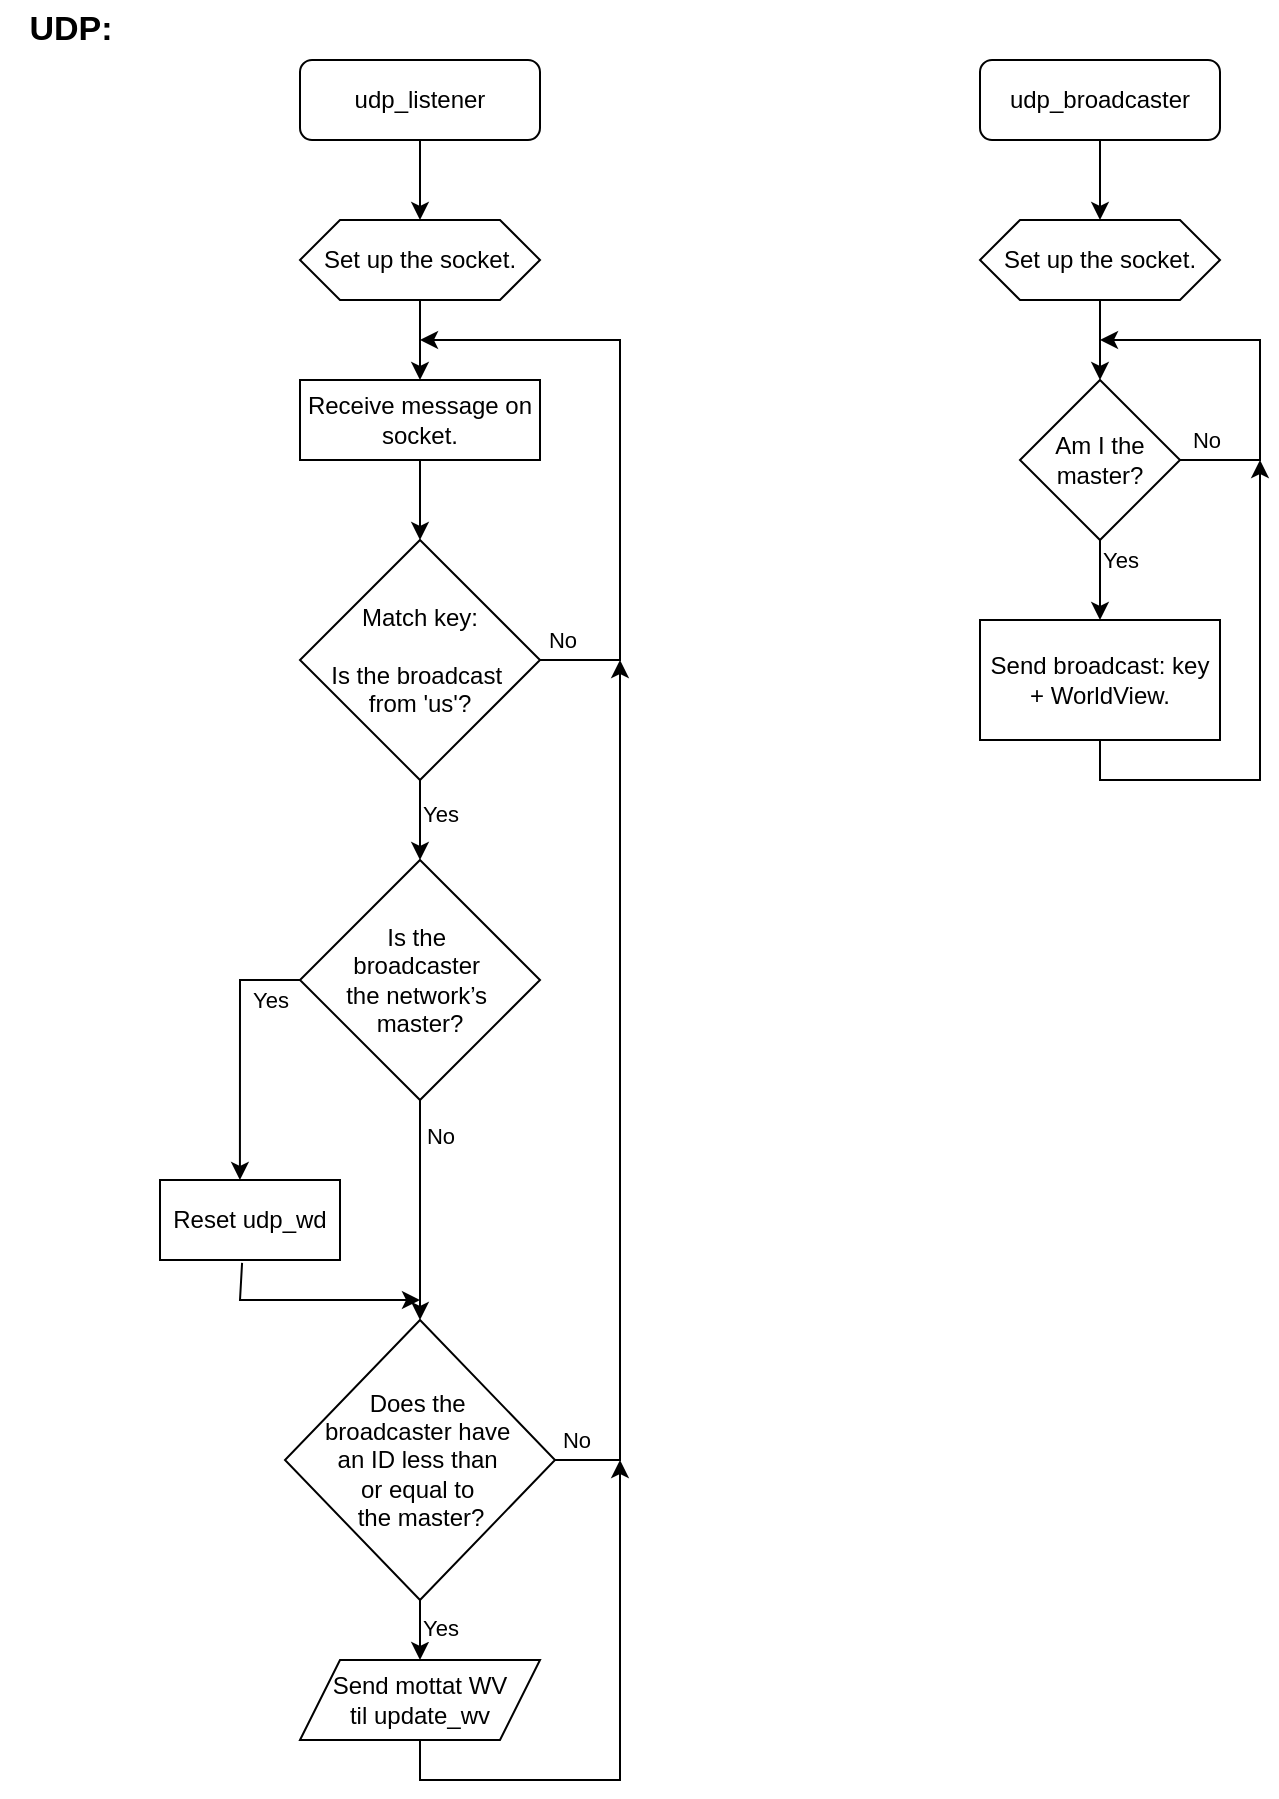 <mxfile version="26.1.1" pages="5">
  <diagram id="73IL2_rmbeBawdAWK9Hk" name="UDP">
    <mxGraphModel dx="1673" dy="-102" grid="1" gridSize="10" guides="1" tooltips="1" connect="1" arrows="1" fold="1" page="1" pageScale="1" pageWidth="850" pageHeight="1100" math="0" shadow="0">
      <root>
        <mxCell id="0" />
        <mxCell id="1" parent="0" />
        <mxCell id="Xi26tniJu_gn4zGZqMe1-1" value="&lt;font style=&quot;font-size: 17px;&quot;&gt;&lt;b&gt;UD&lt;/b&gt;&lt;/font&gt;&lt;b style=&quot;font-size: 17px; background-color: transparent; color: light-dark(rgb(0, 0, 0), rgb(255, 255, 255));&quot;&gt;P:&lt;/b&gt;" style="text;html=1;align=center;verticalAlign=middle;resizable=0;points=[];autosize=1;strokeColor=none;fillColor=none;" vertex="1" parent="1">
          <mxGeometry x="30" y="1210" width="70" height="30" as="geometry" />
        </mxCell>
        <mxCell id="Xi26tniJu_gn4zGZqMe1-2" value="udp_listener" style="rounded=1;whiteSpace=wrap;html=1;" vertex="1" parent="1">
          <mxGeometry x="180" y="1240" width="120" height="40" as="geometry" />
        </mxCell>
        <mxCell id="Xi26tniJu_gn4zGZqMe1-3" value="Set up the socket." style="shape=hexagon;perimeter=hexagonPerimeter2;whiteSpace=wrap;html=1;fixedSize=1;" vertex="1" parent="1">
          <mxGeometry x="180" y="1320" width="120" height="40" as="geometry" />
        </mxCell>
        <mxCell id="Xi26tniJu_gn4zGZqMe1-4" value="Receive message on socket." style="rounded=0;whiteSpace=wrap;html=1;" vertex="1" parent="1">
          <mxGeometry x="180" y="1400" width="120" height="40" as="geometry" />
        </mxCell>
        <mxCell id="Xi26tniJu_gn4zGZqMe1-5" value="Match key:&lt;br data-end=&quot;13&quot; data-start=&quot;10&quot;&gt;&lt;br/&gt;Is the broadcast&amp;nbsp;&lt;div&gt;from &#39;us&#39;?&lt;/div&gt;" style="rhombus;whiteSpace=wrap;html=1;" vertex="1" parent="1">
          <mxGeometry x="180" y="1480" width="120" height="120" as="geometry" />
        </mxCell>
        <mxCell id="Xi26tniJu_gn4zGZqMe1-6" value="Is the&amp;nbsp;&lt;div&gt;broadcaster&amp;nbsp;&lt;div&gt;the network’s&amp;nbsp;&lt;/div&gt;&lt;div&gt;master?&lt;/div&gt;&lt;/div&gt;" style="rhombus;whiteSpace=wrap;html=1;" vertex="1" parent="1">
          <mxGeometry x="180" y="1640" width="120" height="120" as="geometry" />
        </mxCell>
        <mxCell id="Xi26tniJu_gn4zGZqMe1-7" value="Reset udp_wd" style="rounded=0;whiteSpace=wrap;html=1;" vertex="1" parent="1">
          <mxGeometry x="110" y="1800" width="90" height="40" as="geometry" />
        </mxCell>
        <mxCell id="Xi26tniJu_gn4zGZqMe1-8" value="Does the&amp;nbsp;&lt;div&gt;broadcaster have&amp;nbsp;&lt;/div&gt;&lt;div&gt;an ID less than&amp;nbsp;&lt;/div&gt;&lt;div&gt;or equal to&amp;nbsp;&lt;/div&gt;&lt;div&gt;the master?&lt;/div&gt;" style="rhombus;whiteSpace=wrap;html=1;" vertex="1" parent="1">
          <mxGeometry x="172.5" y="1870" width="135" height="140" as="geometry" />
        </mxCell>
        <mxCell id="Xi26tniJu_gn4zGZqMe1-9" value="Send mottat WV&lt;div&gt;til update_wv&lt;/div&gt;" style="shape=parallelogram;perimeter=parallelogramPerimeter;whiteSpace=wrap;html=1;fixedSize=1;" vertex="1" parent="1">
          <mxGeometry x="180" y="2040" width="120" height="40" as="geometry" />
        </mxCell>
        <mxCell id="Xi26tniJu_gn4zGZqMe1-10" value="" style="endArrow=classic;html=1;rounded=0;exitX=0.5;exitY=1;exitDx=0;exitDy=0;" edge="1" parent="1" source="Xi26tniJu_gn4zGZqMe1-2" target="Xi26tniJu_gn4zGZqMe1-3">
          <mxGeometry width="50" height="50" relative="1" as="geometry">
            <mxPoint x="270" y="1440" as="sourcePoint" />
            <mxPoint x="320" y="1390" as="targetPoint" />
          </mxGeometry>
        </mxCell>
        <mxCell id="Xi26tniJu_gn4zGZqMe1-11" value="" style="endArrow=classic;html=1;rounded=0;exitX=0.5;exitY=1;exitDx=0;exitDy=0;entryX=0.5;entryY=0;entryDx=0;entryDy=0;" edge="1" parent="1" source="Xi26tniJu_gn4zGZqMe1-3" target="Xi26tniJu_gn4zGZqMe1-4">
          <mxGeometry width="50" height="50" relative="1" as="geometry">
            <mxPoint x="270" y="1440" as="sourcePoint" />
            <mxPoint x="320" y="1390" as="targetPoint" />
          </mxGeometry>
        </mxCell>
        <mxCell id="Xi26tniJu_gn4zGZqMe1-12" value="" style="endArrow=classic;html=1;rounded=0;exitX=0.5;exitY=1;exitDx=0;exitDy=0;entryX=0.5;entryY=0;entryDx=0;entryDy=0;" edge="1" parent="1" source="Xi26tniJu_gn4zGZqMe1-4" target="Xi26tniJu_gn4zGZqMe1-5">
          <mxGeometry width="50" height="50" relative="1" as="geometry">
            <mxPoint x="270" y="1580" as="sourcePoint" />
            <mxPoint x="320" y="1530" as="targetPoint" />
          </mxGeometry>
        </mxCell>
        <mxCell id="Xi26tniJu_gn4zGZqMe1-13" value="" style="endArrow=classic;html=1;rounded=0;exitX=1;exitY=0.5;exitDx=0;exitDy=0;" edge="1" parent="1" source="Xi26tniJu_gn4zGZqMe1-5">
          <mxGeometry width="50" height="50" relative="1" as="geometry">
            <mxPoint x="270" y="1440" as="sourcePoint" />
            <mxPoint x="240" y="1380" as="targetPoint" />
            <Array as="points">
              <mxPoint x="340" y="1540" />
              <mxPoint x="340" y="1380" />
            </Array>
          </mxGeometry>
        </mxCell>
        <mxCell id="Xi26tniJu_gn4zGZqMe1-14" value="No" style="edgeLabel;html=1;align=center;verticalAlign=middle;resizable=0;points=[];" vertex="1" connectable="0" parent="Xi26tniJu_gn4zGZqMe1-13">
          <mxGeometry x="-0.947" relative="1" as="geometry">
            <mxPoint x="3" y="-10" as="offset" />
          </mxGeometry>
        </mxCell>
        <mxCell id="Xi26tniJu_gn4zGZqMe1-15" value="" style="endArrow=classic;html=1;rounded=0;exitX=0.5;exitY=1;exitDx=0;exitDy=0;entryX=0.5;entryY=0;entryDx=0;entryDy=0;" edge="1" parent="1" source="Xi26tniJu_gn4zGZqMe1-5" target="Xi26tniJu_gn4zGZqMe1-6">
          <mxGeometry width="50" height="50" relative="1" as="geometry">
            <mxPoint x="270" y="1650" as="sourcePoint" />
            <mxPoint x="320" y="1600" as="targetPoint" />
          </mxGeometry>
        </mxCell>
        <mxCell id="Xi26tniJu_gn4zGZqMe1-16" value="Yes" style="edgeLabel;html=1;align=center;verticalAlign=middle;resizable=0;points=[];" vertex="1" connectable="0" parent="Xi26tniJu_gn4zGZqMe1-15">
          <mxGeometry x="-0.169" y="-1" relative="1" as="geometry">
            <mxPoint x="11" as="offset" />
          </mxGeometry>
        </mxCell>
        <mxCell id="Xi26tniJu_gn4zGZqMe1-17" value="" style="endArrow=classic;html=1;rounded=0;exitX=0.5;exitY=1;exitDx=0;exitDy=0;" edge="1" parent="1" source="Xi26tniJu_gn4zGZqMe1-6" target="Xi26tniJu_gn4zGZqMe1-8">
          <mxGeometry width="50" height="50" relative="1" as="geometry">
            <mxPoint x="270" y="1780" as="sourcePoint" />
            <mxPoint x="320" y="1730" as="targetPoint" />
          </mxGeometry>
        </mxCell>
        <mxCell id="Xi26tniJu_gn4zGZqMe1-18" value="No" style="edgeLabel;html=1;align=center;verticalAlign=middle;resizable=0;points=[];" vertex="1" connectable="0" parent="Xi26tniJu_gn4zGZqMe1-17">
          <mxGeometry x="-0.539" y="1" relative="1" as="geometry">
            <mxPoint x="9" y="-8" as="offset" />
          </mxGeometry>
        </mxCell>
        <mxCell id="Xi26tniJu_gn4zGZqMe1-19" value="" style="endArrow=classic;html=1;rounded=0;exitX=0;exitY=0.5;exitDx=0;exitDy=0;entryX=0.444;entryY=0;entryDx=0;entryDy=0;entryPerimeter=0;" edge="1" parent="1" source="Xi26tniJu_gn4zGZqMe1-6" target="Xi26tniJu_gn4zGZqMe1-7">
          <mxGeometry width="50" height="50" relative="1" as="geometry">
            <mxPoint x="270" y="1780" as="sourcePoint" />
            <mxPoint x="320" y="1730" as="targetPoint" />
            <Array as="points">
              <mxPoint x="150" y="1700" />
            </Array>
          </mxGeometry>
        </mxCell>
        <mxCell id="Xi26tniJu_gn4zGZqMe1-20" value="Yes" style="edgeLabel;html=1;align=center;verticalAlign=middle;resizable=0;points=[];" vertex="1" connectable="0" parent="Xi26tniJu_gn4zGZqMe1-19">
          <mxGeometry x="-0.787" y="2" relative="1" as="geometry">
            <mxPoint x="-1" y="8" as="offset" />
          </mxGeometry>
        </mxCell>
        <mxCell id="Xi26tniJu_gn4zGZqMe1-21" value="" style="endArrow=classic;html=1;rounded=0;exitX=0.456;exitY=1.036;exitDx=0;exitDy=0;exitPerimeter=0;" edge="1" parent="1" source="Xi26tniJu_gn4zGZqMe1-7">
          <mxGeometry width="50" height="50" relative="1" as="geometry">
            <mxPoint x="270" y="1850" as="sourcePoint" />
            <mxPoint x="240" y="1860" as="targetPoint" />
            <Array as="points">
              <mxPoint x="150" y="1860" />
            </Array>
          </mxGeometry>
        </mxCell>
        <mxCell id="Xi26tniJu_gn4zGZqMe1-22" value="" style="endArrow=classic;html=1;rounded=0;exitX=0.5;exitY=1;exitDx=0;exitDy=0;entryX=0.5;entryY=0;entryDx=0;entryDy=0;" edge="1" parent="1" source="Xi26tniJu_gn4zGZqMe1-8" target="Xi26tniJu_gn4zGZqMe1-9">
          <mxGeometry width="50" height="50" relative="1" as="geometry">
            <mxPoint x="270" y="1990" as="sourcePoint" />
            <mxPoint x="320" y="1940" as="targetPoint" />
          </mxGeometry>
        </mxCell>
        <mxCell id="Xi26tniJu_gn4zGZqMe1-23" value="Yes" style="edgeLabel;html=1;align=center;verticalAlign=middle;resizable=0;points=[];" vertex="1" connectable="0" parent="Xi26tniJu_gn4zGZqMe1-22">
          <mxGeometry x="-0.1" y="1" relative="1" as="geometry">
            <mxPoint x="9" as="offset" />
          </mxGeometry>
        </mxCell>
        <mxCell id="Xi26tniJu_gn4zGZqMe1-24" value="" style="endArrow=classic;html=1;rounded=0;" edge="1" parent="1">
          <mxGeometry width="50" height="50" relative="1" as="geometry">
            <mxPoint x="307.5" y="1940" as="sourcePoint" />
            <mxPoint x="340" y="1540" as="targetPoint" />
            <Array as="points">
              <mxPoint x="340" y="1940" />
            </Array>
          </mxGeometry>
        </mxCell>
        <mxCell id="Xi26tniJu_gn4zGZqMe1-25" value="No" style="edgeLabel;html=1;align=center;verticalAlign=middle;resizable=0;points=[];" vertex="1" connectable="0" parent="Xi26tniJu_gn4zGZqMe1-24">
          <mxGeometry x="-0.938" y="-1" relative="1" as="geometry">
            <mxPoint x="-3" y="-11" as="offset" />
          </mxGeometry>
        </mxCell>
        <mxCell id="Xi26tniJu_gn4zGZqMe1-26" value="" style="endArrow=classic;html=1;rounded=0;exitX=0.5;exitY=1;exitDx=0;exitDy=0;" edge="1" parent="1" source="Xi26tniJu_gn4zGZqMe1-9">
          <mxGeometry width="50" height="50" relative="1" as="geometry">
            <mxPoint x="270" y="1990" as="sourcePoint" />
            <mxPoint x="340" y="1940" as="targetPoint" />
            <Array as="points">
              <mxPoint x="240" y="2100" />
              <mxPoint x="340" y="2100" />
              <mxPoint x="340" y="2000" />
              <mxPoint x="340" y="1980" />
              <mxPoint x="340" y="1960" />
            </Array>
          </mxGeometry>
        </mxCell>
        <mxCell id="Xi26tniJu_gn4zGZqMe1-27" value="udp_broadcaster" style="rounded=1;whiteSpace=wrap;html=1;" vertex="1" parent="1">
          <mxGeometry x="520" y="1240" width="120" height="40" as="geometry" />
        </mxCell>
        <mxCell id="Xi26tniJu_gn4zGZqMe1-28" value="Set up the socket." style="shape=hexagon;perimeter=hexagonPerimeter2;whiteSpace=wrap;html=1;fixedSize=1;" vertex="1" parent="1">
          <mxGeometry x="520" y="1320" width="120" height="40" as="geometry" />
        </mxCell>
        <mxCell id="Xi26tniJu_gn4zGZqMe1-29" value="" style="endArrow=classic;html=1;rounded=0;exitX=0.5;exitY=1;exitDx=0;exitDy=0;" edge="1" parent="1" target="Xi26tniJu_gn4zGZqMe1-28">
          <mxGeometry width="50" height="50" relative="1" as="geometry">
            <mxPoint x="580" y="1280" as="sourcePoint" />
            <mxPoint x="660" y="1390" as="targetPoint" />
          </mxGeometry>
        </mxCell>
        <mxCell id="Xi26tniJu_gn4zGZqMe1-30" value="" style="endArrow=classic;html=1;rounded=0;exitX=0.5;exitY=1;exitDx=0;exitDy=0;entryX=0.5;entryY=0;entryDx=0;entryDy=0;" edge="1" parent="1" source="Xi26tniJu_gn4zGZqMe1-28">
          <mxGeometry width="50" height="50" relative="1" as="geometry">
            <mxPoint x="610" y="1440" as="sourcePoint" />
            <mxPoint x="580" y="1400" as="targetPoint" />
          </mxGeometry>
        </mxCell>
        <mxCell id="Xi26tniJu_gn4zGZqMe1-31" value="Am I the master?" style="rhombus;whiteSpace=wrap;html=1;" vertex="1" parent="1">
          <mxGeometry x="540" y="1400" width="80" height="80" as="geometry" />
        </mxCell>
        <mxCell id="Xi26tniJu_gn4zGZqMe1-32" value="" style="endArrow=classic;html=1;rounded=0;exitX=1;exitY=0.5;exitDx=0;exitDy=0;" edge="1" parent="1" source="Xi26tniJu_gn4zGZqMe1-31">
          <mxGeometry width="50" height="50" relative="1" as="geometry">
            <mxPoint x="270" y="1480" as="sourcePoint" />
            <mxPoint x="580" y="1380" as="targetPoint" />
            <Array as="points">
              <mxPoint x="660" y="1440" />
              <mxPoint x="660" y="1380" />
            </Array>
          </mxGeometry>
        </mxCell>
        <mxCell id="Xi26tniJu_gn4zGZqMe1-33" value="No" style="edgeLabel;html=1;align=center;verticalAlign=middle;resizable=0;points=[];" vertex="1" connectable="0" parent="Xi26tniJu_gn4zGZqMe1-32">
          <mxGeometry x="-0.861" y="3" relative="1" as="geometry">
            <mxPoint y="-7" as="offset" />
          </mxGeometry>
        </mxCell>
        <mxCell id="Xi26tniJu_gn4zGZqMe1-34" value="Send broadcast: key + WorldView." style="rounded=0;whiteSpace=wrap;html=1;" vertex="1" parent="1">
          <mxGeometry x="520" y="1520" width="120" height="60" as="geometry" />
        </mxCell>
        <mxCell id="Xi26tniJu_gn4zGZqMe1-35" value="" style="endArrow=classic;html=1;rounded=0;exitX=0.5;exitY=1;exitDx=0;exitDy=0;entryX=0.5;entryY=0;entryDx=0;entryDy=0;" edge="1" parent="1" source="Xi26tniJu_gn4zGZqMe1-31" target="Xi26tniJu_gn4zGZqMe1-34">
          <mxGeometry width="50" height="50" relative="1" as="geometry">
            <mxPoint x="270" y="1570" as="sourcePoint" />
            <mxPoint x="320" y="1520" as="targetPoint" />
          </mxGeometry>
        </mxCell>
        <mxCell id="Xi26tniJu_gn4zGZqMe1-36" value="Yes" style="edgeLabel;html=1;align=center;verticalAlign=middle;resizable=0;points=[];" vertex="1" connectable="0" parent="Xi26tniJu_gn4zGZqMe1-35">
          <mxGeometry x="-0.35" relative="1" as="geometry">
            <mxPoint x="10" y="-3" as="offset" />
          </mxGeometry>
        </mxCell>
        <mxCell id="Xi26tniJu_gn4zGZqMe1-37" value="" style="endArrow=classic;html=1;rounded=0;exitX=0.5;exitY=1;exitDx=0;exitDy=0;" edge="1" parent="1" source="Xi26tniJu_gn4zGZqMe1-34">
          <mxGeometry width="50" height="50" relative="1" as="geometry">
            <mxPoint x="270" y="1570" as="sourcePoint" />
            <mxPoint x="660" y="1440" as="targetPoint" />
            <Array as="points">
              <mxPoint x="580" y="1600" />
              <mxPoint x="660" y="1600" />
            </Array>
          </mxGeometry>
        </mxCell>
      </root>
    </mxGraphModel>
  </diagram>
  <diagram id="AvzknRrypeV_0MIiRRV3" name="TCP">
    <mxGraphModel dx="1114" dy="1027" grid="1" gridSize="10" guides="1" tooltips="1" connect="1" arrows="1" fold="1" page="1" pageScale="1" pageWidth="850" pageHeight="1100" math="0" shadow="0">
      <root>
        <mxCell id="0" />
        <mxCell id="1" parent="0" />
        <mxCell id="JymJ1t1jgbEzOUIMCmIy-1" value="listener_task" style="rounded=1;whiteSpace=wrap;html=1;fontSize=12;glass=0;strokeWidth=1;shadow=0;" vertex="1" parent="1">
          <mxGeometry x="40" y="80" width="120" height="40" as="geometry" />
        </mxCell>
        <mxCell id="JymJ1t1jgbEzOUIMCmIy-2" value="tilkoblet internett?" style="rhombus;whiteSpace=wrap;html=1;shadow=0;fontFamily=Helvetica;fontSize=12;align=center;strokeWidth=1;spacing=6;spacingTop=-4;" vertex="1" parent="1">
          <mxGeometry x="50" y="170" width="100" height="80" as="geometry" />
        </mxCell>
        <mxCell id="JymJ1t1jgbEzOUIMCmIy-3" value="&lt;span style=&quot;color: rgb(0, 0, 0); font-family: Helvetica; font-size: 12px; font-style: normal; font-variant-ligatures: normal; font-variant-caps: normal; font-weight: 400; letter-spacing: normal; orphans: 2; text-align: center; text-indent: 0px; text-transform: none; widows: 2; word-spacing: 0px; -webkit-text-stroke-width: 0px; white-space: normal; background-color: rgb(251, 251, 251); text-decoration-thickness: initial; text-decoration-style: initial; text-decoration-color: initial; float: none; display: inline !important;&quot;&gt;Sett opp en tcp listener&lt;/span&gt;" style="shape=hexagon;perimeter=hexagonPerimeter2;whiteSpace=wrap;html=1;fixedSize=1;" vertex="1" parent="1">
          <mxGeometry x="40" y="290" width="120" height="50" as="geometry" />
        </mxCell>
        <mxCell id="JymJ1t1jgbEzOUIMCmIy-4" style="edgeStyle=orthogonalEdgeStyle;rounded=0;orthogonalLoop=1;jettySize=auto;html=1;exitX=0.5;exitY=1;exitDx=0;exitDy=0;" edge="1" parent="1" source="JymJ1t1jgbEzOUIMCmIy-3" target="JymJ1t1jgbEzOUIMCmIy-3">
          <mxGeometry relative="1" as="geometry" />
        </mxCell>
        <mxCell id="JymJ1t1jgbEzOUIMCmIy-5" value="Accept" style="rounded=0;whiteSpace=wrap;html=1;" vertex="1" parent="1">
          <mxGeometry x="40" y="380" width="120" height="30" as="geometry" />
        </mxCell>
        <mxCell id="JymJ1t1jgbEzOUIMCmIy-6" value="" style="endArrow=classic;html=1;rounded=0;exitX=0.5;exitY=1;exitDx=0;exitDy=0;entryX=0.5;entryY=0;entryDx=0;entryDy=0;" edge="1" parent="1" source="JymJ1t1jgbEzOUIMCmIy-3" target="JymJ1t1jgbEzOUIMCmIy-5">
          <mxGeometry width="50" height="50" relative="1" as="geometry">
            <mxPoint x="250" y="340" as="sourcePoint" />
            <mxPoint x="300" y="290" as="targetPoint" />
          </mxGeometry>
        </mxCell>
        <mxCell id="JymJ1t1jgbEzOUIMCmIy-7" value="" style="endArrow=classic;html=1;rounded=0;exitX=0.5;exitY=1;exitDx=0;exitDy=0;entryX=0.5;entryY=0;entryDx=0;entryDy=0;" edge="1" parent="1" source="JymJ1t1jgbEzOUIMCmIy-2" target="JymJ1t1jgbEzOUIMCmIy-3">
          <mxGeometry width="50" height="50" relative="1" as="geometry">
            <mxPoint x="250" y="340" as="sourcePoint" />
            <mxPoint x="300" y="290" as="targetPoint" />
          </mxGeometry>
        </mxCell>
        <mxCell id="JymJ1t1jgbEzOUIMCmIy-8" value="Ja" style="edgeLabel;html=1;align=center;verticalAlign=middle;resizable=0;points=[];" vertex="1" connectable="0" parent="JymJ1t1jgbEzOUIMCmIy-7">
          <mxGeometry x="-0.324" y="1" relative="1" as="geometry">
            <mxPoint x="9" y="-4" as="offset" />
          </mxGeometry>
        </mxCell>
        <mxCell id="JymJ1t1jgbEzOUIMCmIy-9" value="" style="endArrow=classic;html=1;rounded=0;exitX=0.5;exitY=1;exitDx=0;exitDy=0;exitPerimeter=0;entryX=0.5;entryY=0;entryDx=0;entryDy=0;" edge="1" parent="1" source="JymJ1t1jgbEzOUIMCmIy-1" target="JymJ1t1jgbEzOUIMCmIy-2">
          <mxGeometry width="50" height="50" relative="1" as="geometry">
            <mxPoint x="250" y="340" as="sourcePoint" />
            <mxPoint x="300" y="290" as="targetPoint" />
          </mxGeometry>
        </mxCell>
        <mxCell id="JymJ1t1jgbEzOUIMCmIy-10" value="" style="endArrow=classic;html=1;rounded=0;exitX=1;exitY=0.5;exitDx=0;exitDy=0;" edge="1" parent="1" source="JymJ1t1jgbEzOUIMCmIy-2">
          <mxGeometry width="50" height="50" relative="1" as="geometry">
            <mxPoint x="250" y="340" as="sourcePoint" />
            <mxPoint x="100" y="140" as="targetPoint" />
            <Array as="points">
              <mxPoint x="180" y="210" />
              <mxPoint x="180" y="140" />
            </Array>
          </mxGeometry>
        </mxCell>
        <mxCell id="JymJ1t1jgbEzOUIMCmIy-11" value="Nei" style="edgeLabel;html=1;align=center;verticalAlign=middle;resizable=0;points=[];" vertex="1" connectable="0" parent="JymJ1t1jgbEzOUIMCmIy-10">
          <mxGeometry x="-0.815" y="-1" relative="1" as="geometry">
            <mxPoint x="-10" y="-11" as="offset" />
          </mxGeometry>
        </mxCell>
        <mxCell id="JymJ1t1jgbEzOUIMCmIy-12" value="Send socket til tcp_handler" style="shape=parallelogram;perimeter=parallelogramPerimeter;whiteSpace=wrap;html=1;fixedSize=1;" vertex="1" parent="1">
          <mxGeometry x="40" y="450" width="120" height="50" as="geometry" />
        </mxCell>
        <mxCell id="JymJ1t1jgbEzOUIMCmIy-13" value="" style="endArrow=classic;html=1;rounded=0;exitX=0.5;exitY=1;exitDx=0;exitDy=0;entryX=0.5;entryY=0;entryDx=0;entryDy=0;" edge="1" parent="1" source="JymJ1t1jgbEzOUIMCmIy-5" target="JymJ1t1jgbEzOUIMCmIy-12">
          <mxGeometry width="50" height="50" relative="1" as="geometry">
            <mxPoint x="250" y="480" as="sourcePoint" />
            <mxPoint x="100" y="440" as="targetPoint" />
          </mxGeometry>
        </mxCell>
        <mxCell id="JymJ1t1jgbEzOUIMCmIy-14" value="" style="endArrow=classic;html=1;rounded=0;exitX=0.5;exitY=1;exitDx=0;exitDy=0;" edge="1" parent="1" source="JymJ1t1jgbEzOUIMCmIy-12">
          <mxGeometry width="50" height="50" relative="1" as="geometry">
            <mxPoint x="250" y="480" as="sourcePoint" />
            <mxPoint x="100" y="360" as="targetPoint" />
            <Array as="points">
              <mxPoint x="100" y="520" />
              <mxPoint x="180" y="520" />
              <mxPoint x="180" y="360" />
            </Array>
          </mxGeometry>
        </mxCell>
        <mxCell id="JymJ1t1jgbEzOUIMCmIy-15" value="tcp_handler" style="rounded=1;whiteSpace=wrap;html=1;" vertex="1" parent="1">
          <mxGeometry x="274" y="80" width="120" height="40" as="geometry" />
        </mxCell>
        <mxCell id="JymJ1t1jgbEzOUIMCmIy-16" value="er master?" style="rhombus;whiteSpace=wrap;html=1;" vertex="1" parent="1">
          <mxGeometry x="294" y="170" width="80" height="80" as="geometry" />
        </mxCell>
        <mxCell id="JymJ1t1jgbEzOUIMCmIy-17" value="" style="endArrow=classic;html=1;rounded=0;exitX=0.5;exitY=1;exitDx=0;exitDy=0;entryX=0.5;entryY=0;entryDx=0;entryDy=0;" edge="1" parent="1" source="JymJ1t1jgbEzOUIMCmIy-15" target="JymJ1t1jgbEzOUIMCmIy-16">
          <mxGeometry width="50" height="50" relative="1" as="geometry">
            <mxPoint x="334" y="280" as="sourcePoint" />
            <mxPoint x="384" y="230" as="targetPoint" />
          </mxGeometry>
        </mxCell>
        <mxCell id="JymJ1t1jgbEzOUIMCmIy-18" value="" style="endArrow=classic;html=1;rounded=0;exitX=0.5;exitY=1;exitDx=0;exitDy=0;" edge="1" parent="1" source="JymJ1t1jgbEzOUIMCmIy-16">
          <mxGeometry width="50" height="50" relative="1" as="geometry">
            <mxPoint x="334" y="280" as="sourcePoint" />
            <mxPoint x="334" y="290" as="targetPoint" />
          </mxGeometry>
        </mxCell>
        <mxCell id="JymJ1t1jgbEzOUIMCmIy-19" value="Ja" style="edgeLabel;html=1;align=center;verticalAlign=middle;resizable=0;points=[];" vertex="1" connectable="0" parent="JymJ1t1jgbEzOUIMCmIy-18">
          <mxGeometry x="-0.393" y="1" relative="1" as="geometry">
            <mxPoint x="9" y="-2" as="offset" />
          </mxGeometry>
        </mxCell>
        <mxCell id="JymJ1t1jgbEzOUIMCmIy-20" value="Motta socket fra listener_task" style="shape=parallelogram;perimeter=parallelogramPerimeter;whiteSpace=wrap;html=1;fixedSize=1;" vertex="1" parent="1">
          <mxGeometry x="274" y="290" width="120" height="50" as="geometry" />
        </mxCell>
        <mxCell id="JymJ1t1jgbEzOUIMCmIy-21" value="" style="endArrow=classic;html=1;rounded=0;exitX=0.5;exitY=1;exitDx=0;exitDy=0;" edge="1" parent="1" source="JymJ1t1jgbEzOUIMCmIy-20">
          <mxGeometry width="50" height="50" relative="1" as="geometry">
            <mxPoint x="334" y="350" as="sourcePoint" />
            <mxPoint x="334" y="380" as="targetPoint" />
          </mxGeometry>
        </mxCell>
        <mxCell id="JymJ1t1jgbEzOUIMCmIy-22" value="start WD + lesing på socketen" style="rounded=0;whiteSpace=wrap;html=1;" vertex="1" parent="1">
          <mxGeometry x="274" y="380" width="120" height="30" as="geometry" />
        </mxCell>
        <mxCell id="JymJ1t1jgbEzOUIMCmIy-23" value="" style="endArrow=classic;html=1;rounded=0;exitX=0.5;exitY=1;exitDx=0;exitDy=0;" edge="1" parent="1" source="JymJ1t1jgbEzOUIMCmIy-22">
          <mxGeometry width="50" height="50" relative="1" as="geometry">
            <mxPoint x="334" y="350" as="sourcePoint" />
            <mxPoint x="334" y="140" as="targetPoint" />
            <Array as="points">
              <mxPoint x="334" y="430" />
              <mxPoint x="414" y="430" />
              <mxPoint x="414" y="140" />
            </Array>
          </mxGeometry>
        </mxCell>
        <mxCell id="JymJ1t1jgbEzOUIMCmIy-24" value="" style="endArrow=classic;html=1;rounded=0;exitX=0;exitY=0.5;exitDx=0;exitDy=0;" edge="1" parent="1" source="JymJ1t1jgbEzOUIMCmIy-16">
          <mxGeometry width="50" height="50" relative="1" as="geometry">
            <mxPoint x="334" y="350" as="sourcePoint" />
            <mxPoint x="334" y="460" as="targetPoint" />
            <Array as="points">
              <mxPoint x="254" y="210" />
              <mxPoint x="254" y="450" />
              <mxPoint x="334" y="450" />
            </Array>
          </mxGeometry>
        </mxCell>
        <mxCell id="JymJ1t1jgbEzOUIMCmIy-25" value="Nei" style="edgeLabel;html=1;align=center;verticalAlign=middle;resizable=0;points=[];" vertex="1" connectable="0" parent="JymJ1t1jgbEzOUIMCmIy-24">
          <mxGeometry x="-0.912" relative="1" as="geometry">
            <mxPoint y="10" as="offset" />
          </mxGeometry>
        </mxCell>
        <mxCell id="JymJ1t1jgbEzOUIMCmIy-26" value="Koble til master" style="rounded=0;whiteSpace=wrap;html=1;" vertex="1" parent="1">
          <mxGeometry x="274" y="460" width="120" height="30" as="geometry" />
        </mxCell>
        <mxCell id="JymJ1t1jgbEzOUIMCmIy-27" value="Er slave &amp;amp;&amp;amp; har master tilkobling?" style="rhombus;whiteSpace=wrap;html=1;" vertex="1" parent="1">
          <mxGeometry x="274" y="520" width="120" height="110" as="geometry" />
        </mxCell>
        <mxCell id="JymJ1t1jgbEzOUIMCmIy-28" value="" style="endArrow=classic;html=1;rounded=0;entryX=0.5;entryY=0;entryDx=0;entryDy=0;" edge="1" parent="1" target="JymJ1t1jgbEzOUIMCmIy-27">
          <mxGeometry width="50" height="50" relative="1" as="geometry">
            <mxPoint x="334" y="490" as="sourcePoint" />
            <mxPoint x="384" y="440" as="targetPoint" />
          </mxGeometry>
        </mxCell>
        <mxCell id="JymJ1t1jgbEzOUIMCmIy-29" value="" style="endArrow=classic;html=1;rounded=0;" edge="1" parent="1">
          <mxGeometry width="50" height="50" relative="1" as="geometry">
            <mxPoint x="394" y="575" as="sourcePoint" />
            <mxPoint x="414" y="430" as="targetPoint" />
            <Array as="points">
              <mxPoint x="414" y="575" />
            </Array>
          </mxGeometry>
        </mxCell>
        <mxCell id="JymJ1t1jgbEzOUIMCmIy-30" value="Nei" style="edgeLabel;html=1;align=center;verticalAlign=middle;resizable=0;points=[];" vertex="1" connectable="0" parent="JymJ1t1jgbEzOUIMCmIy-29">
          <mxGeometry x="-0.518" y="-3" relative="1" as="geometry">
            <mxPoint x="-13" y="5" as="offset" />
          </mxGeometry>
        </mxCell>
        <mxCell id="JymJ1t1jgbEzOUIMCmIy-31" value="" style="endArrow=classic;html=1;rounded=0;" edge="1" parent="1">
          <mxGeometry width="50" height="50" relative="1" as="geometry">
            <mxPoint x="334" y="630" as="sourcePoint" />
            <mxPoint x="334" y="660" as="targetPoint" />
          </mxGeometry>
        </mxCell>
        <mxCell id="JymJ1t1jgbEzOUIMCmIy-32" value="Ja" style="edgeLabel;html=1;align=center;verticalAlign=middle;resizable=0;points=[];" vertex="1" connectable="0" parent="JymJ1t1jgbEzOUIMCmIy-31">
          <mxGeometry x="-0.421" y="1" relative="1" as="geometry">
            <mxPoint x="9" as="offset" />
          </mxGeometry>
        </mxCell>
        <mxCell id="JymJ1t1jgbEzOUIMCmIy-33" value="Ny master på nettverk?" style="rhombus;whiteSpace=wrap;html=1;" vertex="1" parent="1">
          <mxGeometry x="274" y="660" width="120" height="110" as="geometry" />
        </mxCell>
        <mxCell id="JymJ1t1jgbEzOUIMCmIy-34" value="" style="endArrow=classic;html=1;rounded=0;exitX=1;exitY=0.5;exitDx=0;exitDy=0;" edge="1" parent="1" source="JymJ1t1jgbEzOUIMCmIy-33">
          <mxGeometry width="50" height="50" relative="1" as="geometry">
            <mxPoint x="334" y="560" as="sourcePoint" />
            <mxPoint x="414" y="570" as="targetPoint" />
            <Array as="points">
              <mxPoint x="414" y="715" />
            </Array>
          </mxGeometry>
        </mxCell>
        <mxCell id="JymJ1t1jgbEzOUIMCmIy-35" value="Ja" style="edgeLabel;html=1;align=center;verticalAlign=middle;resizable=0;points=[];" vertex="1" connectable="0" parent="JymJ1t1jgbEzOUIMCmIy-34">
          <mxGeometry x="-0.925" relative="1" as="geometry">
            <mxPoint x="4" y="-15" as="offset" />
          </mxGeometry>
        </mxCell>
        <mxCell id="JymJ1t1jgbEzOUIMCmIy-36" value="" style="endArrow=classic;html=1;rounded=0;" edge="1" parent="1">
          <mxGeometry width="50" height="50" relative="1" as="geometry">
            <mxPoint x="334" y="770" as="sourcePoint" />
            <mxPoint x="334" y="800" as="targetPoint" />
          </mxGeometry>
        </mxCell>
        <mxCell id="JymJ1t1jgbEzOUIMCmIy-37" value="Nei" style="edgeLabel;html=1;align=center;verticalAlign=middle;resizable=0;points=[];" vertex="1" connectable="0" parent="JymJ1t1jgbEzOUIMCmIy-36">
          <mxGeometry x="-0.053" y="1" relative="1" as="geometry">
            <mxPoint x="9" y="-4" as="offset" />
          </mxGeometry>
        </mxCell>
        <mxCell id="JymJ1t1jgbEzOUIMCmIy-38" value="Send TCP melding til master" style="rounded=0;whiteSpace=wrap;html=1;" vertex="1" parent="1">
          <mxGeometry x="274" y="800" width="120" height="30" as="geometry" />
        </mxCell>
        <mxCell id="JymJ1t1jgbEzOUIMCmIy-39" value="" style="endArrow=classic;html=1;rounded=0;exitX=0.5;exitY=1;exitDx=0;exitDy=0;" edge="1" parent="1" source="JymJ1t1jgbEzOUIMCmIy-38">
          <mxGeometry width="50" height="50" relative="1" as="geometry">
            <mxPoint x="334" y="760" as="sourcePoint" />
            <mxPoint x="334" y="500" as="targetPoint" />
            <Array as="points">
              <mxPoint x="334" y="850" />
              <mxPoint x="254" y="850" />
              <mxPoint x="254" y="500" />
            </Array>
          </mxGeometry>
        </mxCell>
        <mxCell id="JymJ1t1jgbEzOUIMCmIy-40" value="WD + lesing" style="rounded=1;whiteSpace=wrap;html=1;" vertex="1" parent="1">
          <mxGeometry x="600" y="80" width="120" height="40" as="geometry" />
        </mxCell>
        <mxCell id="JymJ1t1jgbEzOUIMCmIy-41" value="Start timout-klokke" style="rounded=0;whiteSpace=wrap;html=1;" vertex="1" parent="1">
          <mxGeometry x="600" y="160" width="120" height="40" as="geometry" />
        </mxCell>
        <mxCell id="JymJ1t1jgbEzOUIMCmIy-42" value="" style="endArrow=classic;html=1;rounded=0;exitX=0.5;exitY=1;exitDx=0;exitDy=0;entryX=0.5;entryY=0;entryDx=0;entryDy=0;" edge="1" parent="1" source="JymJ1t1jgbEzOUIMCmIy-40" target="JymJ1t1jgbEzOUIMCmIy-41">
          <mxGeometry width="50" height="50" relative="1" as="geometry">
            <mxPoint x="380" y="200" as="sourcePoint" />
            <mxPoint x="430" y="150" as="targetPoint" />
          </mxGeometry>
        </mxCell>
        <mxCell id="JymJ1t1jgbEzOUIMCmIy-43" value="" style="endArrow=none;html=1;rounded=0;entryX=0.5;entryY=1;entryDx=0;entryDy=0;" edge="1" parent="1" target="JymJ1t1jgbEzOUIMCmIy-41">
          <mxGeometry width="50" height="50" relative="1" as="geometry">
            <mxPoint x="660" y="240" as="sourcePoint" />
            <mxPoint x="430" y="150" as="targetPoint" />
          </mxGeometry>
        </mxCell>
        <mxCell id="JymJ1t1jgbEzOUIMCmIy-44" value="" style="endArrow=classic;html=1;rounded=0;" edge="1" parent="1">
          <mxGeometry width="50" height="50" relative="1" as="geometry">
            <mxPoint x="660" y="240" as="sourcePoint" />
            <mxPoint x="760" y="280" as="targetPoint" />
            <Array as="points">
              <mxPoint x="760" y="240" />
            </Array>
          </mxGeometry>
        </mxCell>
        <mxCell id="JymJ1t1jgbEzOUIMCmIy-45" value="Timeout" style="edgeLabel;html=1;align=center;verticalAlign=middle;resizable=0;points=[];" vertex="1" connectable="0" parent="JymJ1t1jgbEzOUIMCmIy-44">
          <mxGeometry x="0.676" y="2" relative="1" as="geometry">
            <mxPoint x="18" as="offset" />
          </mxGeometry>
        </mxCell>
        <mxCell id="JymJ1t1jgbEzOUIMCmIy-46" value="" style="endArrow=classic;html=1;rounded=0;" edge="1" parent="1">
          <mxGeometry width="50" height="50" relative="1" as="geometry">
            <mxPoint x="660" y="240" as="sourcePoint" />
            <mxPoint x="560" y="280" as="targetPoint" />
            <Array as="points">
              <mxPoint x="560" y="240" />
            </Array>
          </mxGeometry>
        </mxCell>
        <mxCell id="JymJ1t1jgbEzOUIMCmIy-47" value="Mottat melding" style="edgeLabel;html=1;align=center;verticalAlign=middle;resizable=0;points=[];" vertex="1" connectable="0" parent="JymJ1t1jgbEzOUIMCmIy-46">
          <mxGeometry x="0.577" relative="1" as="geometry">
            <mxPoint x="40" y="10" as="offset" />
          </mxGeometry>
        </mxCell>
        <mxCell id="JymJ1t1jgbEzOUIMCmIy-48" value="Les header&lt;div&gt;(lengde på msg)&lt;/div&gt;" style="rounded=0;whiteSpace=wrap;html=1;" vertex="1" parent="1">
          <mxGeometry x="500" y="280" width="120" height="40" as="geometry" />
        </mxCell>
        <mxCell id="JymJ1t1jgbEzOUIMCmIy-49" value="Les meldingen" style="rounded=0;whiteSpace=wrap;html=1;" vertex="1" parent="1">
          <mxGeometry x="500" y="360" width="120" height="40" as="geometry" />
        </mxCell>
        <mxCell id="JymJ1t1jgbEzOUIMCmIy-50" value="Send meldingen&lt;div&gt;til update_wv&lt;/div&gt;" style="shape=parallelogram;perimeter=parallelogramPerimeter;whiteSpace=wrap;html=1;fixedSize=1;" vertex="1" parent="1">
          <mxGeometry x="500" y="440" width="120" height="40" as="geometry" />
        </mxCell>
        <mxCell id="JymJ1t1jgbEzOUIMCmIy-51" value="" style="endArrow=classic;html=1;rounded=0;exitX=0.5;exitY=1;exitDx=0;exitDy=0;entryX=0.5;entryY=0;entryDx=0;entryDy=0;" edge="1" parent="1" source="JymJ1t1jgbEzOUIMCmIy-48" target="JymJ1t1jgbEzOUIMCmIy-49">
          <mxGeometry width="50" height="50" relative="1" as="geometry">
            <mxPoint x="380" y="340" as="sourcePoint" />
            <mxPoint x="430" y="290" as="targetPoint" />
          </mxGeometry>
        </mxCell>
        <mxCell id="JymJ1t1jgbEzOUIMCmIy-52" value="" style="endArrow=classic;html=1;rounded=0;exitX=0.5;exitY=1;exitDx=0;exitDy=0;entryX=0.5;entryY=0;entryDx=0;entryDy=0;" edge="1" parent="1" source="JymJ1t1jgbEzOUIMCmIy-49" target="JymJ1t1jgbEzOUIMCmIy-50">
          <mxGeometry width="50" height="50" relative="1" as="geometry">
            <mxPoint x="380" y="480" as="sourcePoint" />
            <mxPoint x="430" y="430" as="targetPoint" />
          </mxGeometry>
        </mxCell>
        <mxCell id="JymJ1t1jgbEzOUIMCmIy-53" value="" style="endArrow=classic;html=1;rounded=0;exitX=0.5;exitY=1;exitDx=0;exitDy=0;" edge="1" parent="1" source="JymJ1t1jgbEzOUIMCmIy-50">
          <mxGeometry width="50" height="50" relative="1" as="geometry">
            <mxPoint x="380" y="340" as="sourcePoint" />
            <mxPoint x="660" y="140" as="targetPoint" />
            <Array as="points">
              <mxPoint x="560" y="500" />
              <mxPoint x="480" y="500" />
              <mxPoint x="480" y="140" />
            </Array>
          </mxGeometry>
        </mxCell>
        <mxCell id="JymJ1t1jgbEzOUIMCmIy-54" value="&lt;font style=&quot;font-size: 17px;&quot;&gt;&lt;b&gt;TCP:&lt;/b&gt;&lt;/font&gt;" style="text;html=1;align=center;verticalAlign=middle;resizable=0;points=[];autosize=1;strokeColor=none;fillColor=none;" vertex="1" parent="1">
          <mxGeometry x="30" y="30" width="60" height="30" as="geometry" />
        </mxCell>
      </root>
    </mxGraphModel>
  </diagram>
  <diagram id="gGc6zhNlp2dVsNGAN4Ch" name="update_wv">
    <mxGraphModel dx="1385" dy="826" grid="1" gridSize="10" guides="1" tooltips="1" connect="1" arrows="1" fold="1" page="1" pageScale="1" pageWidth="850" pageHeight="1100" math="0" shadow="0">
      <root>
        <mxCell id="0" />
        <mxCell id="1" parent="0" />
        <mxCell id="m41DjZXXODaxuGsRqDAt-1" value="&lt;font style=&quot;font-size: 15px;&quot;&gt;update_wv matcher&amp;nbsp; mottak på diverse kanaler:&lt;/font&gt;" style="text;html=1;align=center;verticalAlign=middle;resizable=0;points=[];autosize=1;strokeColor=none;fillColor=none;" vertex="1" parent="1">
          <mxGeometry x="10" y="48" width="340" height="30" as="geometry" />
        </mxCell>
        <mxCell id="m41DjZXXODaxuGsRqDAt-2" value="update_wv" style="rounded=1;whiteSpace=wrap;html=1;" vertex="1" parent="1">
          <mxGeometry x="50" y="120" width="120" height="40" as="geometry" />
        </mxCell>
        <mxCell id="m41DjZXXODaxuGsRqDAt-3" value="" style="endArrow=classic;html=1;rounded=0;exitX=0.5;exitY=1;exitDx=0;exitDy=0;" edge="1" parent="1" source="m41DjZXXODaxuGsRqDAt-2">
          <mxGeometry width="50" height="50" relative="1" as="geometry">
            <mxPoint x="10" y="390" as="sourcePoint" />
            <mxPoint x="110" y="200" as="targetPoint" />
          </mxGeometry>
        </mxCell>
        <mxCell id="m41DjZXXODaxuGsRqDAt-4" value="rx&lt;div&gt;&lt;p data-pm-slice=&quot;1 1 []&quot;&gt;&lt;font style=&quot;font-size: 9px;&quot;&gt;master acked msg?&lt;/font&gt;&lt;/p&gt;&lt;/div&gt;" style="rhombus;whiteSpace=wrap;html=1;" vertex="1" parent="1">
          <mxGeometry x="70" y="200" width="80" height="80" as="geometry" />
        </mxCell>
        <mxCell id="m41DjZXXODaxuGsRqDAt-5" value="" style="endArrow=classic;html=1;rounded=0;exitX=1;exitY=0.5;exitDx=0;exitDy=0;" edge="1" parent="1" source="m41DjZXXODaxuGsRqDAt-4">
          <mxGeometry width="50" height="50" relative="1" as="geometry">
            <mxPoint x="210" y="320" as="sourcePoint" />
            <mxPoint x="190" y="240" as="targetPoint" />
          </mxGeometry>
        </mxCell>
        <mxCell id="m41DjZXXODaxuGsRqDAt-6" value="Yes" style="edgeLabel;html=1;align=center;verticalAlign=middle;resizable=0;points=[];" vertex="1" connectable="0" parent="m41DjZXXODaxuGsRqDAt-5">
          <mxGeometry x="0.067" y="-2" relative="1" as="geometry">
            <mxPoint x="-11" y="-12" as="offset" />
          </mxGeometry>
        </mxCell>
        <mxCell id="m41DjZXXODaxuGsRqDAt-7" value="" style="endArrow=classic;html=1;rounded=0;exitX=0.5;exitY=1;exitDx=0;exitDy=0;" edge="1" parent="1" source="m41DjZXXODaxuGsRqDAt-4">
          <mxGeometry width="50" height="50" relative="1" as="geometry">
            <mxPoint x="210" y="320" as="sourcePoint" />
            <mxPoint x="110" y="320" as="targetPoint" />
          </mxGeometry>
        </mxCell>
        <mxCell id="m41DjZXXODaxuGsRqDAt-8" value="No" style="edgeLabel;html=1;align=center;verticalAlign=middle;resizable=0;points=[];" vertex="1" connectable="0" parent="m41DjZXXODaxuGsRqDAt-7">
          <mxGeometry x="0.107" y="-1" relative="1" as="geometry">
            <mxPoint x="-9" y="-12" as="offset" />
          </mxGeometry>
        </mxCell>
        <mxCell id="m41DjZXXODaxuGsRqDAt-9" value="rx&lt;div&gt;&lt;font style=&quot;font-size: 8px;&quot;&gt;WV from UDP?&lt;/font&gt;&lt;/div&gt;&lt;div&gt;&lt;br&gt;&lt;/div&gt;" style="rhombus;whiteSpace=wrap;html=1;" vertex="1" parent="1">
          <mxGeometry x="70" y="320" width="80" height="80" as="geometry" />
        </mxCell>
        <mxCell id="m41DjZXXODaxuGsRqDAt-10" value="" style="endArrow=classic;html=1;rounded=0;exitX=1;exitY=0.5;exitDx=0;exitDy=0;" edge="1" parent="1" source="m41DjZXXODaxuGsRqDAt-9">
          <mxGeometry width="50" height="50" relative="1" as="geometry">
            <mxPoint x="210" y="440" as="sourcePoint" />
            <mxPoint x="190" y="360" as="targetPoint" />
          </mxGeometry>
        </mxCell>
        <mxCell id="m41DjZXXODaxuGsRqDAt-11" value="Yes" style="edgeLabel;html=1;align=center;verticalAlign=middle;resizable=0;points=[];" vertex="1" connectable="0" parent="m41DjZXXODaxuGsRqDAt-10">
          <mxGeometry x="0.067" y="-2" relative="1" as="geometry">
            <mxPoint x="-11" y="-12" as="offset" />
          </mxGeometry>
        </mxCell>
        <mxCell id="m41DjZXXODaxuGsRqDAt-12" value="" style="endArrow=classic;html=1;rounded=0;exitX=0.5;exitY=1;exitDx=0;exitDy=0;" edge="1" parent="1" source="m41DjZXXODaxuGsRqDAt-9">
          <mxGeometry width="50" height="50" relative="1" as="geometry">
            <mxPoint x="210" y="440" as="sourcePoint" />
            <mxPoint x="110" y="440" as="targetPoint" />
          </mxGeometry>
        </mxCell>
        <mxCell id="m41DjZXXODaxuGsRqDAt-13" value="No" style="edgeLabel;html=1;align=center;verticalAlign=middle;resizable=0;points=[];" vertex="1" connectable="0" parent="m41DjZXXODaxuGsRqDAt-12">
          <mxGeometry x="0.107" y="-1" relative="1" as="geometry">
            <mxPoint x="-9" y="-12" as="offset" />
          </mxGeometry>
        </mxCell>
        <mxCell id="m41DjZXXODaxuGsRqDAt-14" value="rx&lt;div&gt;&lt;font style=&quot;font-size: 8px;&quot;&gt;&lt;font style=&quot;&quot;&gt;connection &lt;/font&gt;to&amp;nbsp;&lt;/font&gt;&lt;span style=&quot;font-size: 8px; background-color: transparent; color: light-dark(rgb(0, 0, 0), rgb(255, 255, 255));&quot;&gt;master failed&lt;/span&gt;&lt;/div&gt;" style="rhombus;whiteSpace=wrap;html=1;" vertex="1" parent="1">
          <mxGeometry x="70" y="440" width="80" height="80" as="geometry" />
        </mxCell>
        <mxCell id="m41DjZXXODaxuGsRqDAt-15" value="" style="endArrow=classic;html=1;rounded=0;exitX=1;exitY=0.5;exitDx=0;exitDy=0;" edge="1" parent="1" source="m41DjZXXODaxuGsRqDAt-14">
          <mxGeometry width="50" height="50" relative="1" as="geometry">
            <mxPoint x="210" y="560" as="sourcePoint" />
            <mxPoint x="190" y="480" as="targetPoint" />
          </mxGeometry>
        </mxCell>
        <mxCell id="m41DjZXXODaxuGsRqDAt-16" value="Yes" style="edgeLabel;html=1;align=center;verticalAlign=middle;resizable=0;points=[];" vertex="1" connectable="0" parent="m41DjZXXODaxuGsRqDAt-15">
          <mxGeometry x="0.067" y="-2" relative="1" as="geometry">
            <mxPoint x="-11" y="-12" as="offset" />
          </mxGeometry>
        </mxCell>
        <mxCell id="m41DjZXXODaxuGsRqDAt-17" value="" style="endArrow=classic;html=1;rounded=0;exitX=0.5;exitY=1;exitDx=0;exitDy=0;" edge="1" parent="1" source="m41DjZXXODaxuGsRqDAt-14">
          <mxGeometry width="50" height="50" relative="1" as="geometry">
            <mxPoint x="210" y="560" as="sourcePoint" />
            <mxPoint x="110" y="560" as="targetPoint" />
          </mxGeometry>
        </mxCell>
        <mxCell id="m41DjZXXODaxuGsRqDAt-18" value="No" style="edgeLabel;html=1;align=center;verticalAlign=middle;resizable=0;points=[];" vertex="1" connectable="0" parent="m41DjZXXODaxuGsRqDAt-17">
          <mxGeometry x="0.107" y="-1" relative="1" as="geometry">
            <mxPoint x="-9" y="-12" as="offset" />
          </mxGeometry>
        </mxCell>
        <mxCell id="m41DjZXXODaxuGsRqDAt-19" value="rx&lt;div&gt;&lt;font style=&quot;font-size: 8px;&quot;&gt;msg from slave&lt;/font&gt;&lt;/div&gt;&lt;div&gt;&lt;br&gt;&lt;/div&gt;" style="rhombus;whiteSpace=wrap;html=1;" vertex="1" parent="1">
          <mxGeometry x="70" y="560" width="80" height="80" as="geometry" />
        </mxCell>
        <mxCell id="m41DjZXXODaxuGsRqDAt-20" value="" style="endArrow=classic;html=1;rounded=0;exitX=1;exitY=0.5;exitDx=0;exitDy=0;" edge="1" parent="1" source="m41DjZXXODaxuGsRqDAt-19">
          <mxGeometry width="50" height="50" relative="1" as="geometry">
            <mxPoint x="210" y="680" as="sourcePoint" />
            <mxPoint x="190" y="600" as="targetPoint" />
          </mxGeometry>
        </mxCell>
        <mxCell id="m41DjZXXODaxuGsRqDAt-21" value="Yes" style="edgeLabel;html=1;align=center;verticalAlign=middle;resizable=0;points=[];" vertex="1" connectable="0" parent="m41DjZXXODaxuGsRqDAt-20">
          <mxGeometry x="0.067" y="-2" relative="1" as="geometry">
            <mxPoint x="-11" y="-12" as="offset" />
          </mxGeometry>
        </mxCell>
        <mxCell id="m41DjZXXODaxuGsRqDAt-22" value="" style="endArrow=classic;html=1;rounded=0;exitX=0.5;exitY=1;exitDx=0;exitDy=0;" edge="1" parent="1" source="m41DjZXXODaxuGsRqDAt-19">
          <mxGeometry width="50" height="50" relative="1" as="geometry">
            <mxPoint x="210" y="680" as="sourcePoint" />
            <mxPoint x="110" y="680" as="targetPoint" />
          </mxGeometry>
        </mxCell>
        <mxCell id="m41DjZXXODaxuGsRqDAt-23" value="No" style="edgeLabel;html=1;align=center;verticalAlign=middle;resizable=0;points=[];" vertex="1" connectable="0" parent="m41DjZXXODaxuGsRqDAt-22">
          <mxGeometry x="0.107" y="-1" relative="1" as="geometry">
            <mxPoint x="-9" y="-12" as="offset" />
          </mxGeometry>
        </mxCell>
        <mxCell id="m41DjZXXODaxuGsRqDAt-24" value="rx&lt;div&gt;&lt;font style=&quot;font-size: 8px;&quot;&gt;Reemove slave&lt;/font&gt;&lt;/div&gt;&lt;div&gt;&lt;br&gt;&lt;/div&gt;" style="rhombus;whiteSpace=wrap;html=1;" vertex="1" parent="1">
          <mxGeometry x="70" y="680" width="80" height="80" as="geometry" />
        </mxCell>
        <mxCell id="m41DjZXXODaxuGsRqDAt-25" value="" style="endArrow=classic;html=1;rounded=0;exitX=1;exitY=0.5;exitDx=0;exitDy=0;" edge="1" parent="1" source="m41DjZXXODaxuGsRqDAt-24">
          <mxGeometry width="50" height="50" relative="1" as="geometry">
            <mxPoint x="210" y="800" as="sourcePoint" />
            <mxPoint x="190" y="720" as="targetPoint" />
          </mxGeometry>
        </mxCell>
        <mxCell id="m41DjZXXODaxuGsRqDAt-26" value="Yes" style="edgeLabel;html=1;align=center;verticalAlign=middle;resizable=0;points=[];" vertex="1" connectable="0" parent="m41DjZXXODaxuGsRqDAt-25">
          <mxGeometry x="0.067" y="-2" relative="1" as="geometry">
            <mxPoint x="-11" y="-12" as="offset" />
          </mxGeometry>
        </mxCell>
        <mxCell id="m41DjZXXODaxuGsRqDAt-27" value="" style="endArrow=classic;html=1;rounded=0;exitX=0.5;exitY=1;exitDx=0;exitDy=0;" edge="1" parent="1" source="m41DjZXXODaxuGsRqDAt-24">
          <mxGeometry width="50" height="50" relative="1" as="geometry">
            <mxPoint x="210" y="800" as="sourcePoint" />
            <mxPoint x="110" y="800" as="targetPoint" />
          </mxGeometry>
        </mxCell>
        <mxCell id="m41DjZXXODaxuGsRqDAt-28" value="No" style="edgeLabel;html=1;align=center;verticalAlign=middle;resizable=0;points=[];" vertex="1" connectable="0" parent="m41DjZXXODaxuGsRqDAt-27">
          <mxGeometry x="0.107" y="-1" relative="1" as="geometry">
            <mxPoint x="-9" y="-12" as="offset" />
          </mxGeometry>
        </mxCell>
        <mxCell id="m41DjZXXODaxuGsRqDAt-29" value="&lt;br&gt;&lt;div&gt;&lt;font&gt;wv_edited?&lt;/font&gt;&lt;/div&gt;&lt;div&gt;&lt;br&gt;&lt;/div&gt;" style="rhombus;whiteSpace=wrap;html=1;" vertex="1" parent="1">
          <mxGeometry x="70" y="800" width="80" height="80" as="geometry" />
        </mxCell>
        <mxCell id="m41DjZXXODaxuGsRqDAt-30" value="" style="endArrow=classic;html=1;rounded=0;exitX=1;exitY=0.5;exitDx=0;exitDy=0;" edge="1" parent="1" source="m41DjZXXODaxuGsRqDAt-29">
          <mxGeometry width="50" height="50" relative="1" as="geometry">
            <mxPoint x="210" y="920" as="sourcePoint" />
            <mxPoint x="190" y="840" as="targetPoint" />
          </mxGeometry>
        </mxCell>
        <mxCell id="m41DjZXXODaxuGsRqDAt-31" value="Yes" style="edgeLabel;html=1;align=center;verticalAlign=middle;resizable=0;points=[];" vertex="1" connectable="0" parent="m41DjZXXODaxuGsRqDAt-30">
          <mxGeometry x="0.067" y="-2" relative="1" as="geometry">
            <mxPoint x="-11" y="-12" as="offset" />
          </mxGeometry>
        </mxCell>
        <mxCell id="m41DjZXXODaxuGsRqDAt-32" value="" style="endArrow=classic;html=1;rounded=0;exitX=0.5;exitY=1;exitDx=0;exitDy=0;" edge="1" parent="1" source="m41DjZXXODaxuGsRqDAt-29">
          <mxGeometry width="50" height="50" relative="1" as="geometry">
            <mxPoint x="210" y="920" as="sourcePoint" />
            <mxPoint x="110" y="180" as="targetPoint" />
            <Array as="points">
              <mxPoint x="110" y="920" />
              <mxPoint x="50" y="920" />
              <mxPoint x="50" y="180" />
            </Array>
          </mxGeometry>
        </mxCell>
        <mxCell id="m41DjZXXODaxuGsRqDAt-33" value="Remove all buttons that have been sent to the master." style="rounded=0;whiteSpace=wrap;html=1;" vertex="1" parent="1">
          <mxGeometry x="190" y="210" width="120" height="60" as="geometry" />
        </mxCell>
        <mxCell id="m41DjZXXODaxuGsRqDAt-34" value="" style="endArrow=classic;html=1;rounded=0;exitX=1;exitY=0.5;exitDx=0;exitDy=0;" edge="1" parent="1" source="m41DjZXXODaxuGsRqDAt-33" target="m41DjZXXODaxuGsRqDAt-35">
          <mxGeometry width="50" height="50" relative="1" as="geometry">
            <mxPoint x="210" y="330" as="sourcePoint" />
            <mxPoint x="350" y="240" as="targetPoint" />
          </mxGeometry>
        </mxCell>
        <mxCell id="m41DjZXXODaxuGsRqDAt-35" value="wv_edited = True" style="rounded=0;whiteSpace=wrap;html=1;" vertex="1" parent="1">
          <mxGeometry x="350" y="220" width="120" height="40" as="geometry" />
        </mxCell>
        <mxCell id="m41DjZXXODaxuGsRqDAt-36" value="" style="endArrow=classic;html=1;rounded=0;exitX=1;exitY=0.5;exitDx=0;exitDy=0;" edge="1" parent="1" source="m41DjZXXODaxuGsRqDAt-35">
          <mxGeometry width="50" height="50" relative="1" as="geometry">
            <mxPoint x="210" y="330" as="sourcePoint" />
            <mxPoint x="110" y="300" as="targetPoint" />
            <Array as="points">
              <mxPoint x="490" y="240" />
              <mxPoint x="490" y="300" />
            </Array>
          </mxGeometry>
        </mxCell>
        <mxCell id="m41DjZXXODaxuGsRqDAt-37" value="Yes" style="edgeLabel;html=1;align=center;verticalAlign=middle;resizable=0;points=[];" vertex="1" connectable="0" parent="1">
          <mxGeometry x="160.379" y="350.0" as="geometry" />
        </mxCell>
        <mxCell id="m41DjZXXODaxuGsRqDAt-38" value="No" style="edgeLabel;html=1;align=center;verticalAlign=middle;resizable=0;points=[];" vertex="1" connectable="0" parent="1">
          <mxGeometry x="100" y="410.069" as="geometry" />
        </mxCell>
        <mxCell id="m41DjZXXODaxuGsRqDAt-39" value="Copy the WorldView and update the local elevator&#39;s status to reflect its own current state." style="rounded=0;whiteSpace=wrap;html=1;" vertex="1" parent="1">
          <mxGeometry x="190" y="320" width="120" height="80" as="geometry" />
        </mxCell>
        <mxCell id="m41DjZXXODaxuGsRqDAt-40" value="" style="endArrow=classic;html=1;rounded=0;exitX=1;exitY=0.5;exitDx=0;exitDy=0;" edge="1" parent="1" source="m41DjZXXODaxuGsRqDAt-39" target="m41DjZXXODaxuGsRqDAt-41">
          <mxGeometry width="50" height="50" relative="1" as="geometry">
            <mxPoint x="210" y="450" as="sourcePoint" />
            <mxPoint x="350" y="360" as="targetPoint" />
          </mxGeometry>
        </mxCell>
        <mxCell id="m41DjZXXODaxuGsRqDAt-41" value="wv_edited = true" style="rounded=0;whiteSpace=wrap;html=1;" vertex="1" parent="1">
          <mxGeometry x="350" y="340" width="120" height="40" as="geometry" />
        </mxCell>
        <mxCell id="m41DjZXXODaxuGsRqDAt-42" value="" style="endArrow=classic;html=1;rounded=0;exitX=1;exitY=0.5;exitDx=0;exitDy=0;" edge="1" parent="1" source="m41DjZXXODaxuGsRqDAt-41">
          <mxGeometry width="50" height="50" relative="1" as="geometry">
            <mxPoint x="210" y="450" as="sourcePoint" />
            <mxPoint x="110" y="420" as="targetPoint" />
            <Array as="points">
              <mxPoint x="490" y="360" />
              <mxPoint x="490" y="420" />
            </Array>
          </mxGeometry>
        </mxCell>
        <mxCell id="m41DjZXXODaxuGsRqDAt-43" value="Yes" style="edgeLabel;html=1;align=center;verticalAlign=middle;resizable=0;points=[];" vertex="1" connectable="0" parent="1">
          <mxGeometry x="160.379" y="470.0" as="geometry" />
        </mxCell>
        <mxCell id="m41DjZXXODaxuGsRqDAt-44" value="No" style="edgeLabel;html=1;align=center;verticalAlign=middle;resizable=0;points=[];" vertex="1" connectable="0" parent="1">
          <mxGeometry x="100" y="530.069" as="geometry" />
        </mxCell>
        <mxCell id="m41DjZXXODaxuGsRqDAt-45" value="&lt;div&gt;Remove all elevators that are not self.&lt;br data-end=&quot;42&quot; data-start=&quot;39&quot;&gt;&lt;br/&gt;Set self as master.&lt;/div&gt;" style="rounded=0;whiteSpace=wrap;html=1;" vertex="1" parent="1">
          <mxGeometry x="190" y="450" width="120" height="60" as="geometry" />
        </mxCell>
        <mxCell id="m41DjZXXODaxuGsRqDAt-46" value="" style="endArrow=classic;html=1;rounded=0;exitX=1;exitY=0.5;exitDx=0;exitDy=0;" edge="1" parent="1" source="m41DjZXXODaxuGsRqDAt-45" target="m41DjZXXODaxuGsRqDAt-47">
          <mxGeometry width="50" height="50" relative="1" as="geometry">
            <mxPoint x="210" y="570" as="sourcePoint" />
            <mxPoint x="350" y="480" as="targetPoint" />
          </mxGeometry>
        </mxCell>
        <mxCell id="m41DjZXXODaxuGsRqDAt-47" value="wv_edited = true" style="rounded=0;whiteSpace=wrap;html=1;" vertex="1" parent="1">
          <mxGeometry x="350" y="460" width="120" height="40" as="geometry" />
        </mxCell>
        <mxCell id="m41DjZXXODaxuGsRqDAt-48" value="" style="endArrow=classic;html=1;rounded=0;exitX=1;exitY=0.5;exitDx=0;exitDy=0;" edge="1" parent="1" source="m41DjZXXODaxuGsRqDAt-47">
          <mxGeometry width="50" height="50" relative="1" as="geometry">
            <mxPoint x="210" y="570" as="sourcePoint" />
            <mxPoint x="110" y="540" as="targetPoint" />
            <Array as="points">
              <mxPoint x="490" y="480" />
              <mxPoint x="490" y="540" />
            </Array>
          </mxGeometry>
        </mxCell>
        <mxCell id="m41DjZXXODaxuGsRqDAt-49" value="Yes" style="edgeLabel;html=1;align=center;verticalAlign=middle;resizable=0;points=[];" vertex="1" connectable="0" parent="1">
          <mxGeometry x="160.379" y="590.0" as="geometry" />
        </mxCell>
        <mxCell id="m41DjZXXODaxuGsRqDAt-50" value="No" style="edgeLabel;html=1;align=center;verticalAlign=middle;resizable=0;points=[];" vertex="1" connectable="0" parent="1">
          <mxGeometry x="100" y="650.069" as="geometry" />
        </mxCell>
        <mxCell id="m41DjZXXODaxuGsRqDAt-51" value="Does the slave exist in the WorldView?" style="rounded=0;whiteSpace=wrap;html=1;" vertex="1" parent="1">
          <mxGeometry x="190" y="570" width="120" height="60" as="geometry" />
        </mxCell>
        <mxCell id="m41DjZXXODaxuGsRqDAt-52" value="wv_edited = true" style="rounded=0;whiteSpace=wrap;html=1;" vertex="1" parent="1">
          <mxGeometry x="560" y="580" width="120" height="40" as="geometry" />
        </mxCell>
        <mxCell id="m41DjZXXODaxuGsRqDAt-53" value="" style="endArrow=classic;html=1;rounded=0;exitX=1;exitY=0.5;exitDx=0;exitDy=0;" edge="1" parent="1" source="m41DjZXXODaxuGsRqDAt-52">
          <mxGeometry width="50" height="50" relative="1" as="geometry">
            <mxPoint x="210" y="690" as="sourcePoint" />
            <mxPoint x="110" y="660" as="targetPoint" />
            <Array as="points">
              <mxPoint x="690" y="600" />
              <mxPoint x="690" y="660" />
              <mxPoint x="490" y="660" />
            </Array>
          </mxGeometry>
        </mxCell>
        <mxCell id="m41DjZXXODaxuGsRqDAt-54" value="Yes" style="edgeLabel;html=1;align=center;verticalAlign=middle;resizable=0;points=[];" vertex="1" connectable="0" parent="1">
          <mxGeometry x="160.379" y="710.0" as="geometry" />
        </mxCell>
        <mxCell id="m41DjZXXODaxuGsRqDAt-55" value="No" style="edgeLabel;html=1;align=center;verticalAlign=middle;resizable=0;points=[];" vertex="1" connectable="0" parent="1">
          <mxGeometry x="100" y="770.069" as="geometry" />
        </mxCell>
        <mxCell id="m41DjZXXODaxuGsRqDAt-56" value="remove slave from WV" style="rounded=0;whiteSpace=wrap;html=1;" vertex="1" parent="1">
          <mxGeometry x="190" y="690" width="120" height="60" as="geometry" />
        </mxCell>
        <mxCell id="m41DjZXXODaxuGsRqDAt-57" value="" style="endArrow=classic;html=1;rounded=0;exitX=1;exitY=0.5;exitDx=0;exitDy=0;" edge="1" parent="1" source="m41DjZXXODaxuGsRqDAt-56" target="m41DjZXXODaxuGsRqDAt-58">
          <mxGeometry width="50" height="50" relative="1" as="geometry">
            <mxPoint x="210" y="810" as="sourcePoint" />
            <mxPoint x="350" y="720" as="targetPoint" />
          </mxGeometry>
        </mxCell>
        <mxCell id="m41DjZXXODaxuGsRqDAt-58" value="wv_edited = true" style="rounded=0;whiteSpace=wrap;html=1;" vertex="1" parent="1">
          <mxGeometry x="350" y="700" width="120" height="40" as="geometry" />
        </mxCell>
        <mxCell id="m41DjZXXODaxuGsRqDAt-59" value="" style="endArrow=classic;html=1;rounded=0;exitX=1;exitY=0.5;exitDx=0;exitDy=0;" edge="1" parent="1" source="m41DjZXXODaxuGsRqDAt-58">
          <mxGeometry width="50" height="50" relative="1" as="geometry">
            <mxPoint x="210" y="810" as="sourcePoint" />
            <mxPoint x="110" y="780" as="targetPoint" />
            <Array as="points">
              <mxPoint x="490" y="720" />
              <mxPoint x="490" y="780" />
            </Array>
          </mxGeometry>
        </mxCell>
        <mxCell id="m41DjZXXODaxuGsRqDAt-60" value="Yes" style="edgeLabel;html=1;align=center;verticalAlign=middle;resizable=0;points=[];" vertex="1" connectable="0" parent="1">
          <mxGeometry x="160.379" y="830.0" as="geometry" />
        </mxCell>
        <mxCell id="m41DjZXXODaxuGsRqDAt-61" value="No" style="edgeLabel;html=1;align=center;verticalAlign=middle;resizable=0;points=[];" vertex="1" connectable="0" parent="1">
          <mxGeometry x="100" y="890.069" as="geometry" />
        </mxCell>
        <mxCell id="m41DjZXXODaxuGsRqDAt-62" value="Update the local channel for the WorldView." style="rounded=0;whiteSpace=wrap;html=1;" vertex="1" parent="1">
          <mxGeometry x="190" y="810" width="120" height="60" as="geometry" />
        </mxCell>
        <mxCell id="m41DjZXXODaxuGsRqDAt-63" value="" style="endArrow=classic;html=1;rounded=0;exitX=1;exitY=0.5;exitDx=0;exitDy=0;" edge="1" parent="1" source="m41DjZXXODaxuGsRqDAt-62" target="m41DjZXXODaxuGsRqDAt-64">
          <mxGeometry width="50" height="50" relative="1" as="geometry">
            <mxPoint x="210" y="930" as="sourcePoint" />
            <mxPoint x="350" y="840" as="targetPoint" />
          </mxGeometry>
        </mxCell>
        <mxCell id="m41DjZXXODaxuGsRqDAt-64" value="wv_edited = false" style="rounded=0;whiteSpace=wrap;html=1;" vertex="1" parent="1">
          <mxGeometry x="350" y="820" width="120" height="40" as="geometry" />
        </mxCell>
        <mxCell id="m41DjZXXODaxuGsRqDAt-65" value="" style="endArrow=classic;html=1;rounded=0;exitX=1;exitY=0.5;exitDx=0;exitDy=0;" edge="1" parent="1" source="m41DjZXXODaxuGsRqDAt-64">
          <mxGeometry width="50" height="50" relative="1" as="geometry">
            <mxPoint x="210" y="930" as="sourcePoint" />
            <mxPoint x="110" y="900" as="targetPoint" />
            <Array as="points">
              <mxPoint x="490" y="840" />
              <mxPoint x="490" y="900" />
            </Array>
          </mxGeometry>
        </mxCell>
        <mxCell id="m41DjZXXODaxuGsRqDAt-66" value="" style="endArrow=classic;html=1;rounded=0;exitX=1;exitY=0.167;exitDx=0;exitDy=0;exitPerimeter=0;" edge="1" parent="1" source="m41DjZXXODaxuGsRqDAt-51">
          <mxGeometry width="50" height="50" relative="1" as="geometry">
            <mxPoint x="310" y="570" as="sourcePoint" />
            <mxPoint x="340" y="580" as="targetPoint" />
          </mxGeometry>
        </mxCell>
        <mxCell id="m41DjZXXODaxuGsRqDAt-67" value="No" style="edgeLabel;html=1;align=center;verticalAlign=middle;resizable=0;points=[];" vertex="1" connectable="0" parent="m41DjZXXODaxuGsRqDAt-66">
          <mxGeometry x="-0.083" y="1" relative="1" as="geometry">
            <mxPoint x="-4" y="-9" as="offset" />
          </mxGeometry>
        </mxCell>
        <mxCell id="m41DjZXXODaxuGsRqDAt-68" value="add&lt;div&gt;&amp;nbsp;as-is&lt;/div&gt;" style="rounded=0;whiteSpace=wrap;html=1;" vertex="1" parent="1">
          <mxGeometry x="340" y="570" width="40" height="30" as="geometry" />
        </mxCell>
        <mxCell id="m41DjZXXODaxuGsRqDAt-69" value="Update the slave’s statuses and button states." style="rounded=0;whiteSpace=wrap;html=1;" vertex="1" parent="1">
          <mxGeometry x="420" y="570" width="120" height="60" as="geometry" />
        </mxCell>
        <mxCell id="m41DjZXXODaxuGsRqDAt-70" value="" style="endArrow=classic;html=1;rounded=0;exitX=1;exitY=0.75;exitDx=0;exitDy=0;entryX=0;entryY=0.75;entryDx=0;entryDy=0;" edge="1" parent="1" source="m41DjZXXODaxuGsRqDAt-51" target="m41DjZXXODaxuGsRqDAt-69">
          <mxGeometry width="50" height="50" relative="1" as="geometry">
            <mxPoint x="210" y="600" as="sourcePoint" />
            <mxPoint x="260" y="550" as="targetPoint" />
          </mxGeometry>
        </mxCell>
        <mxCell id="m41DjZXXODaxuGsRqDAt-71" value="Yes" style="edgeLabel;html=1;align=center;verticalAlign=middle;resizable=0;points=[];" vertex="1" connectable="0" parent="m41DjZXXODaxuGsRqDAt-70">
          <mxGeometry x="-0.02" y="-1" relative="1" as="geometry">
            <mxPoint x="-34" y="-6" as="offset" />
          </mxGeometry>
        </mxCell>
        <mxCell id="m41DjZXXODaxuGsRqDAt-72" value="" style="endArrow=classic;html=1;rounded=0;exitX=1;exitY=0.5;exitDx=0;exitDy=0;" edge="1" parent="1" source="m41DjZXXODaxuGsRqDAt-68">
          <mxGeometry width="50" height="50" relative="1" as="geometry">
            <mxPoint x="210" y="600" as="sourcePoint" />
            <mxPoint x="390" y="610" as="targetPoint" />
            <Array as="points">
              <mxPoint x="390" y="585" />
            </Array>
          </mxGeometry>
        </mxCell>
        <mxCell id="m41DjZXXODaxuGsRqDAt-73" value="" style="endArrow=classic;html=1;rounded=0;exitX=1;exitY=0.5;exitDx=0;exitDy=0;entryX=0;entryY=0.5;entryDx=0;entryDy=0;" edge="1" parent="1" source="m41DjZXXODaxuGsRqDAt-69" target="m41DjZXXODaxuGsRqDAt-52">
          <mxGeometry width="50" height="50" relative="1" as="geometry">
            <mxPoint x="210" y="600" as="sourcePoint" />
            <mxPoint x="260" y="550" as="targetPoint" />
          </mxGeometry>
        </mxCell>
      </root>
    </mxGraphModel>
  </diagram>
  <diagram id="RKuIxvvGTHE_JxbLe_so" name="elevator_logic">
    <mxGraphModel dx="2008" dy="1198" grid="1" gridSize="10" guides="1" tooltips="1" connect="1" arrows="1" fold="1" page="1" pageScale="1" pageWidth="850" pageHeight="1100" math="0" shadow="0">
      <root>
        <mxCell id="0" />
        <mxCell id="1" parent="0" />
        <mxCell id="PDjiy5bOwknpaqw20zo5-4" value="" style="edgeStyle=orthogonalEdgeStyle;rounded=0;orthogonalLoop=1;jettySize=auto;html=1;" edge="1" parent="1" source="PDjiy5bOwknpaqw20zo5-1" target="PDjiy5bOwknpaqw20zo5-3">
          <mxGeometry relative="1" as="geometry" />
        </mxCell>
        <mxCell id="PDjiy5bOwknpaqw20zo5-6" value="" style="edgeStyle=orthogonalEdgeStyle;rounded=0;orthogonalLoop=1;jettySize=auto;html=1;" edge="1" parent="1" source="PDjiy5bOwknpaqw20zo5-1" target="PDjiy5bOwknpaqw20zo5-5">
          <mxGeometry relative="1" as="geometry" />
        </mxCell>
        <mxCell id="PDjiy5bOwknpaqw20zo5-1" value="Run locla elevator&lt;div&gt;(subscribe on llocal elev msg)&lt;/div&gt;" style="rounded=1;whiteSpace=wrap;html=1;" vertex="1" parent="1">
          <mxGeometry x="350" y="20" width="145" height="80" as="geometry" />
        </mxCell>
        <mxCell id="PDjiy5bOwknpaqw20zo5-10" value="" style="edgeStyle=orthogonalEdgeStyle;rounded=0;orthogonalLoop=1;jettySize=auto;html=1;" edge="1" parent="1" source="PDjiy5bOwknpaqw20zo5-3" target="PDjiy5bOwknpaqw20zo5-9">
          <mxGeometry relative="1" as="geometry" />
        </mxCell>
        <mxCell id="PDjiy5bOwknpaqw20zo5-3" value="Starts handle_elevaator" style="whiteSpace=wrap;html=1;rounded=1;" vertex="1" parent="1">
          <mxGeometry x="130" y="190" width="120" height="60" as="geometry" />
        </mxCell>
        <mxCell id="PDjiy5bOwknpaqw20zo5-8" value="" style="edgeStyle=orthogonalEdgeStyle;rounded=0;orthogonalLoop=1;jettySize=auto;html=1;" edge="1" parent="1" source="PDjiy5bOwknpaqw20zo5-5" target="PDjiy5bOwknpaqw20zo5-7">
          <mxGeometry relative="1" as="geometry" />
        </mxCell>
        <mxCell id="PDjiy5bOwknpaqw20zo5-5" value="start light task&lt;div&gt;(subscribes on wv)&lt;/div&gt;" style="whiteSpace=wrap;html=1;rounded=1;" vertex="1" parent="1">
          <mxGeometry x="610" y="190" width="120" height="60" as="geometry" />
        </mxCell>
        <mxCell id="PDjiy5bOwknpaqw20zo5-7" value="Sets lights&amp;nbsp;&lt;div&gt;according&amp;nbsp;&lt;div&gt;to worldviev&lt;/div&gt;&lt;/div&gt;" style="rhombus;whiteSpace=wrap;html=1;rounded=1;" vertex="1" parent="1">
          <mxGeometry x="605" y="300" width="130" height="120" as="geometry" />
        </mxCell>
        <mxCell id="PDjiy5bOwknpaqw20zo5-12" value="" style="edgeStyle=orthogonalEdgeStyle;rounded=0;orthogonalLoop=1;jettySize=auto;html=1;" edge="1" parent="1" source="PDjiy5bOwknpaqw20zo5-9" target="PDjiy5bOwknpaqw20zo5-11">
          <mxGeometry relative="1" as="geometry" />
        </mxCell>
        <mxCell id="PDjiy5bOwknpaqw20zo5-9" value="Subscribs on:&lt;div&gt;wv,&lt;/div&gt;&lt;div&gt;local_elev&lt;/div&gt;&lt;div&gt;&lt;br&gt;&lt;/div&gt;&lt;div&gt;publish on:&lt;/div&gt;&lt;div&gt;elev_state&lt;/div&gt;" style="shape=hexagon;perimeter=hexagonPerimeter2;whiteSpace=wrap;html=1;fixedSize=1;rounded=1;" vertex="1" parent="1">
          <mxGeometry x="130" y="250" width="120" height="130" as="geometry" />
        </mxCell>
        <mxCell id="PDjiy5bOwknpaqw20zo5-16" value="" style="edgeStyle=orthogonalEdgeStyle;rounded=0;orthogonalLoop=1;jettySize=auto;html=1;" edge="1" parent="1" source="PDjiy5bOwknpaqw20zo5-11" target="PDjiy5bOwknpaqw20zo5-15">
          <mxGeometry relative="1" as="geometry" />
        </mxCell>
        <mxCell id="PDjiy5bOwknpaqw20zo5-11" value="FSM" style="whiteSpace=wrap;html=1;rounded=1;" vertex="1" parent="1">
          <mxGeometry x="130" y="500" width="120" height="60" as="geometry" />
        </mxCell>
        <mxCell id="PDjiy5bOwknpaqw20zo5-17" style="edgeStyle=orthogonalEdgeStyle;rounded=0;orthogonalLoop=1;jettySize=auto;html=1;exitX=1;exitY=0.5;exitDx=0;exitDy=0;entryX=1;entryY=0.5;entryDx=0;entryDy=0;" edge="1" parent="1" source="PDjiy5bOwknpaqw20zo5-15" target="PDjiy5bOwknpaqw20zo5-11">
          <mxGeometry relative="1" as="geometry">
            <Array as="points">
              <mxPoint x="300" y="670" />
              <mxPoint x="300" y="530" />
            </Array>
          </mxGeometry>
        </mxCell>
        <mxCell id="PDjiy5bOwknpaqw20zo5-15" value="Update and send staes to subscribers" style="rounded=1;whiteSpace=wrap;html=1;" vertex="1" parent="1">
          <mxGeometry x="130" y="640" width="120" height="60" as="geometry" />
        </mxCell>
      </root>
    </mxGraphModel>
  </diagram>
  <diagram id="1PzqXcL5_bDwDAXj777N" name="FSM">
    <mxGraphModel dx="1385" dy="826" grid="1" gridSize="10" guides="1" tooltips="1" connect="1" arrows="1" fold="1" page="1" pageScale="1" pageWidth="850" pageHeight="1100" math="0" shadow="0">
      <root>
        <mxCell id="0" />
        <mxCell id="1" parent="0" />
        <mxCell id="NjdWqtvcr5dPOdpqv_qd-3" value="" style="edgeStyle=orthogonalEdgeStyle;rounded=0;orthogonalLoop=1;jettySize=auto;html=1;entryX=0;entryY=0.5;entryDx=0;entryDy=0;" edge="1" parent="1" source="NjdWqtvcr5dPOdpqv_qd-1" target="NjdWqtvcr5dPOdpqv_qd-55">
          <mxGeometry relative="1" as="geometry">
            <mxPoint x="360" y="170" as="targetPoint" />
          </mxGeometry>
        </mxCell>
        <mxCell id="NjdWqtvcr5dPOdpqv_qd-4" value="TASK" style="edgeLabel;html=1;align=center;verticalAlign=middle;resizable=0;points=[];" vertex="1" connectable="0" parent="NjdWqtvcr5dPOdpqv_qd-3">
          <mxGeometry x="-0.168" relative="1" as="geometry">
            <mxPoint x="-32" as="offset" />
          </mxGeometry>
        </mxCell>
        <mxCell id="NjdWqtvcr5dPOdpqv_qd-1" value="IDLE" style="ellipse;whiteSpace=wrap;html=1;aspect=fixed;fillColor=#d5e8d4;strokeColor=#82b366;" vertex="1" parent="1">
          <mxGeometry x="80" y="130" width="80" height="80" as="geometry" />
        </mxCell>
        <mxCell id="NjdWqtvcr5dPOdpqv_qd-7" style="edgeStyle=orthogonalEdgeStyle;rounded=0;orthogonalLoop=1;jettySize=auto;html=1;entryX=1;entryY=0.5;entryDx=0;entryDy=0;exitX=1;exitY=0.5;exitDx=0;exitDy=0;" edge="1" parent="1" source="NjdWqtvcr5dPOdpqv_qd-55" target="NjdWqtvcr5dPOdpqv_qd-54">
          <mxGeometry relative="1" as="geometry">
            <mxPoint x="480" y="170" as="sourcePoint" />
            <mxPoint x="740" y="280" as="targetPoint" />
            <Array as="points">
              <mxPoint x="740" y="170" />
              <mxPoint x="740" y="480" />
            </Array>
          </mxGeometry>
        </mxCell>
        <mxCell id="NjdWqtvcr5dPOdpqv_qd-20" value="VALID FLORSENSOR" style="edgeLabel;html=1;align=center;verticalAlign=middle;resizable=0;points=[];" vertex="1" connectable="0" parent="NjdWqtvcr5dPOdpqv_qd-7">
          <mxGeometry x="0.585" y="-1" relative="1" as="geometry">
            <mxPoint x="1" y="-89" as="offset" />
          </mxGeometry>
        </mxCell>
        <mxCell id="NjdWqtvcr5dPOdpqv_qd-22" value="NEW FLOORSENSOR" style="edgeLabel;html=1;align=center;verticalAlign=middle;resizable=0;points=[];" vertex="1" connectable="0" parent="NjdWqtvcr5dPOdpqv_qd-7">
          <mxGeometry x="-0.817" y="1" relative="1" as="geometry">
            <mxPoint x="12" as="offset" />
          </mxGeometry>
        </mxCell>
        <mxCell id="NjdWqtvcr5dPOdpqv_qd-15" value="" style="edgeStyle=orthogonalEdgeStyle;rounded=0;orthogonalLoop=1;jettySize=auto;html=1;exitX=0;exitY=0.5;exitDx=0;exitDy=0;" edge="1" parent="1" source="NjdWqtvcr5dPOdpqv_qd-54" target="NjdWqtvcr5dPOdpqv_qd-14">
          <mxGeometry relative="1" as="geometry">
            <mxPoint x="600" y="480" as="sourcePoint" />
          </mxGeometry>
        </mxCell>
        <mxCell id="NjdWqtvcr5dPOdpqv_qd-17" value="DOOR TIMOUT" style="edgeLabel;html=1;align=center;verticalAlign=middle;resizable=0;points=[];" vertex="1" connectable="0" parent="NjdWqtvcr5dPOdpqv_qd-15">
          <mxGeometry x="-0.048" y="3" relative="1" as="geometry">
            <mxPoint y="-3" as="offset" />
          </mxGeometry>
        </mxCell>
        <mxCell id="NjdWqtvcr5dPOdpqv_qd-16" style="edgeStyle=orthogonalEdgeStyle;rounded=0;orthogonalLoop=1;jettySize=auto;html=1;" edge="1" parent="1" source="NjdWqtvcr5dPOdpqv_qd-14" target="NjdWqtvcr5dPOdpqv_qd-1">
          <mxGeometry relative="1" as="geometry" />
        </mxCell>
        <mxCell id="NjdWqtvcr5dPOdpqv_qd-37" value="DOOR CLOSED" style="edgeLabel;html=1;align=center;verticalAlign=middle;resizable=0;points=[];" vertex="1" connectable="0" parent="NjdWqtvcr5dPOdpqv_qd-16">
          <mxGeometry x="-0.662" y="4" relative="1" as="geometry">
            <mxPoint x="-69" y="-4" as="offset" />
          </mxGeometry>
        </mxCell>
        <mxCell id="NjdWqtvcr5dPOdpqv_qd-38" style="edgeStyle=orthogonalEdgeStyle;rounded=0;orthogonalLoop=1;jettySize=auto;html=1;exitX=0.5;exitY=0;exitDx=0;exitDy=0;entryX=1.002;entryY=0.637;entryDx=0;entryDy=0;entryPerimeter=0;" edge="1" parent="1" source="NjdWqtvcr5dPOdpqv_qd-14" target="NjdWqtvcr5dPOdpqv_qd-60">
          <mxGeometry relative="1" as="geometry">
            <mxPoint x="350" y="310" as="targetPoint" />
          </mxGeometry>
        </mxCell>
        <mxCell id="NjdWqtvcr5dPOdpqv_qd-39" value="OBSTRUCTION" style="edgeLabel;html=1;align=center;verticalAlign=middle;resizable=0;points=[];" vertex="1" connectable="0" parent="NjdWqtvcr5dPOdpqv_qd-38">
          <mxGeometry x="-0.291" y="-3" relative="1" as="geometry">
            <mxPoint as="offset" />
          </mxGeometry>
        </mxCell>
        <mxCell id="NjdWqtvcr5dPOdpqv_qd-14" value="ON DORTIMOUT" style="whiteSpace=wrap;html=1;rounded=1;fillColor=#fff2cc;strokeColor=#d6b656;" vertex="1" parent="1">
          <mxGeometry x="360" y="450" width="120" height="60" as="geometry" />
        </mxCell>
        <mxCell id="NjdWqtvcr5dPOdpqv_qd-29" style="edgeStyle=orthogonalEdgeStyle;rounded=0;orthogonalLoop=1;jettySize=auto;html=1;exitX=0.5;exitY=0;exitDx=0;exitDy=0;" edge="1" parent="1" source="NjdWqtvcr5dPOdpqv_qd-21" target="NjdWqtvcr5dPOdpqv_qd-55">
          <mxGeometry relative="1" as="geometry">
            <mxPoint x="660" y="120" as="sourcePoint" />
            <mxPoint x="425" y="110" as="targetPoint" />
            <Array as="points">
              <mxPoint x="660" y="100" />
              <mxPoint x="425" y="100" />
            </Array>
          </mxGeometry>
        </mxCell>
        <mxCell id="NjdWqtvcr5dPOdpqv_qd-30" value="NOT VALID FLOOR" style="edgeLabel;html=1;align=center;verticalAlign=middle;resizable=0;points=[];" vertex="1" connectable="0" parent="NjdWqtvcr5dPOdpqv_qd-29">
          <mxGeometry x="0.438" y="-4" relative="1" as="geometry">
            <mxPoint x="66" y="4" as="offset" />
          </mxGeometry>
        </mxCell>
        <mxCell id="NjdWqtvcr5dPOdpqv_qd-21" value="ON FLOOR ARIVAL" style="rounded=1;whiteSpace=wrap;html=1;fillColor=#fff2cc;strokeColor=#d6b656;" vertex="1" parent="1">
          <mxGeometry x="600" y="140" width="120" height="60" as="geometry" />
        </mxCell>
        <mxCell id="NjdWqtvcr5dPOdpqv_qd-50" style="edgeStyle=orthogonalEdgeStyle;rounded=0;orthogonalLoop=1;jettySize=auto;html=1;" edge="1" parent="1">
          <mxGeometry relative="1" as="geometry">
            <mxPoint x="290" y="280" as="sourcePoint" />
            <mxPoint x="290" y="170" as="targetPoint" />
          </mxGeometry>
        </mxCell>
        <mxCell id="NjdWqtvcr5dPOdpqv_qd-51" value="FLOOR ARIVAL" style="edgeLabel;html=1;align=center;verticalAlign=middle;resizable=0;points=[];" vertex="1" connectable="0" parent="NjdWqtvcr5dPOdpqv_qd-50">
          <mxGeometry x="-0.467" y="-2" relative="1" as="geometry">
            <mxPoint x="-2" y="-13" as="offset" />
          </mxGeometry>
        </mxCell>
        <mxCell id="NjdWqtvcr5dPOdpqv_qd-52" style="edgeStyle=orthogonalEdgeStyle;rounded=0;orthogonalLoop=1;jettySize=auto;html=1;exitX=0.5;exitY=1;exitDx=0;exitDy=0;" edge="1" parent="1" source="NjdWqtvcr5dPOdpqv_qd-60">
          <mxGeometry relative="1" as="geometry">
            <mxPoint x="290" y="480" as="targetPoint" />
            <mxPoint x="230" y="310" as="sourcePoint" />
          </mxGeometry>
        </mxCell>
        <mxCell id="NjdWqtvcr5dPOdpqv_qd-53" value="NO&amp;nbsp;&lt;div&gt;OBSTRUCTION&lt;/div&gt;" style="edgeLabel;html=1;align=center;verticalAlign=middle;resizable=0;points=[];" vertex="1" connectable="0" parent="NjdWqtvcr5dPOdpqv_qd-52">
          <mxGeometry x="-0.116" y="-3" relative="1" as="geometry">
            <mxPoint x="3" as="offset" />
          </mxGeometry>
        </mxCell>
        <mxCell id="NjdWqtvcr5dPOdpqv_qd-54" value="DOOR OPEN" style="ellipse;whiteSpace=wrap;html=1;aspect=fixed;fillColor=#dae8fc;strokeColor=#6c8ebf;" vertex="1" parent="1">
          <mxGeometry x="620" y="440" width="80" height="80" as="geometry" />
        </mxCell>
        <mxCell id="NjdWqtvcr5dPOdpqv_qd-57" style="edgeStyle=orthogonalEdgeStyle;rounded=0;orthogonalLoop=1;jettySize=auto;html=1;exitX=0.5;exitY=1;exitDx=0;exitDy=0;entryX=1;entryY=0.375;entryDx=0;entryDy=0;entryPerimeter=0;" edge="1" parent="1" source="NjdWqtvcr5dPOdpqv_qd-55" target="NjdWqtvcr5dPOdpqv_qd-60">
          <mxGeometry relative="1" as="geometry">
            <mxPoint x="350" y="310" as="targetPoint" />
          </mxGeometry>
        </mxCell>
        <mxCell id="NjdWqtvcr5dPOdpqv_qd-58" value="Text" style="edgeLabel;html=1;align=center;verticalAlign=middle;resizable=0;points=[];" vertex="1" connectable="0" parent="NjdWqtvcr5dPOdpqv_qd-57">
          <mxGeometry x="-0.361" y="2" relative="1" as="geometry">
            <mxPoint as="offset" />
          </mxGeometry>
        </mxCell>
        <mxCell id="NjdWqtvcr5dPOdpqv_qd-59" value="TRAVEL TIMEOUT/&lt;div&gt;MOTORSTOP&lt;/div&gt;" style="edgeLabel;html=1;align=center;verticalAlign=middle;resizable=0;points=[];" vertex="1" connectable="0" parent="NjdWqtvcr5dPOdpqv_qd-57">
          <mxGeometry x="-0.344" y="5" relative="1" as="geometry">
            <mxPoint x="-5" y="-12" as="offset" />
          </mxGeometry>
        </mxCell>
        <mxCell id="NjdWqtvcr5dPOdpqv_qd-55" value="MOVING" style="ellipse;whiteSpace=wrap;html=1;fillColor=#dae8fc;strokeColor=#6c8ebf;rounded=1;" vertex="1" parent="1">
          <mxGeometry x="380" y="130" width="80" height="80" as="geometry" />
        </mxCell>
        <mxCell id="NjdWqtvcr5dPOdpqv_qd-60" value="ERROR" style="ellipse;whiteSpace=wrap;html=1;aspect=fixed;fillColor=#f8cecc;strokeColor=#b85450;" vertex="1" parent="1">
          <mxGeometry x="250" y="280" width="80" height="80" as="geometry" />
        </mxCell>
        <mxCell id="i119Y_d9iiTTj8jChAv3-2" value="" style="endArrow=none;dashed=1;html=1;dashPattern=1 3;strokeWidth=2;rounded=0;exitX=0.99;exitY=0.643;exitDx=0;exitDy=0;exitPerimeter=0;entryX=0.5;entryY=1;entryDx=0;entryDy=0;" edge="1" parent="1" source="NjdWqtvcr5dPOdpqv_qd-60" target="NjdWqtvcr5dPOdpqv_qd-60">
          <mxGeometry width="50" height="50" relative="1" as="geometry">
            <mxPoint x="340" y="390" as="sourcePoint" />
            <mxPoint x="290" y="350" as="targetPoint" />
            <Array as="points">
              <mxPoint x="310" y="340" />
            </Array>
          </mxGeometry>
        </mxCell>
        <mxCell id="i119Y_d9iiTTj8jChAv3-3" value="" style="endArrow=none;dashed=1;html=1;dashPattern=1 3;strokeWidth=2;rounded=0;exitX=0.5;exitY=0;exitDx=0;exitDy=0;entryX=1.002;entryY=0.369;entryDx=0;entryDy=0;entryPerimeter=0;" edge="1" parent="1" source="NjdWqtvcr5dPOdpqv_qd-60" target="NjdWqtvcr5dPOdpqv_qd-60">
          <mxGeometry width="50" height="50" relative="1" as="geometry">
            <mxPoint x="340" y="390" as="sourcePoint" />
            <mxPoint x="390" y="340" as="targetPoint" />
            <Array as="points">
              <mxPoint x="300" y="290" />
            </Array>
          </mxGeometry>
        </mxCell>
      </root>
    </mxGraphModel>
  </diagram>
</mxfile>
